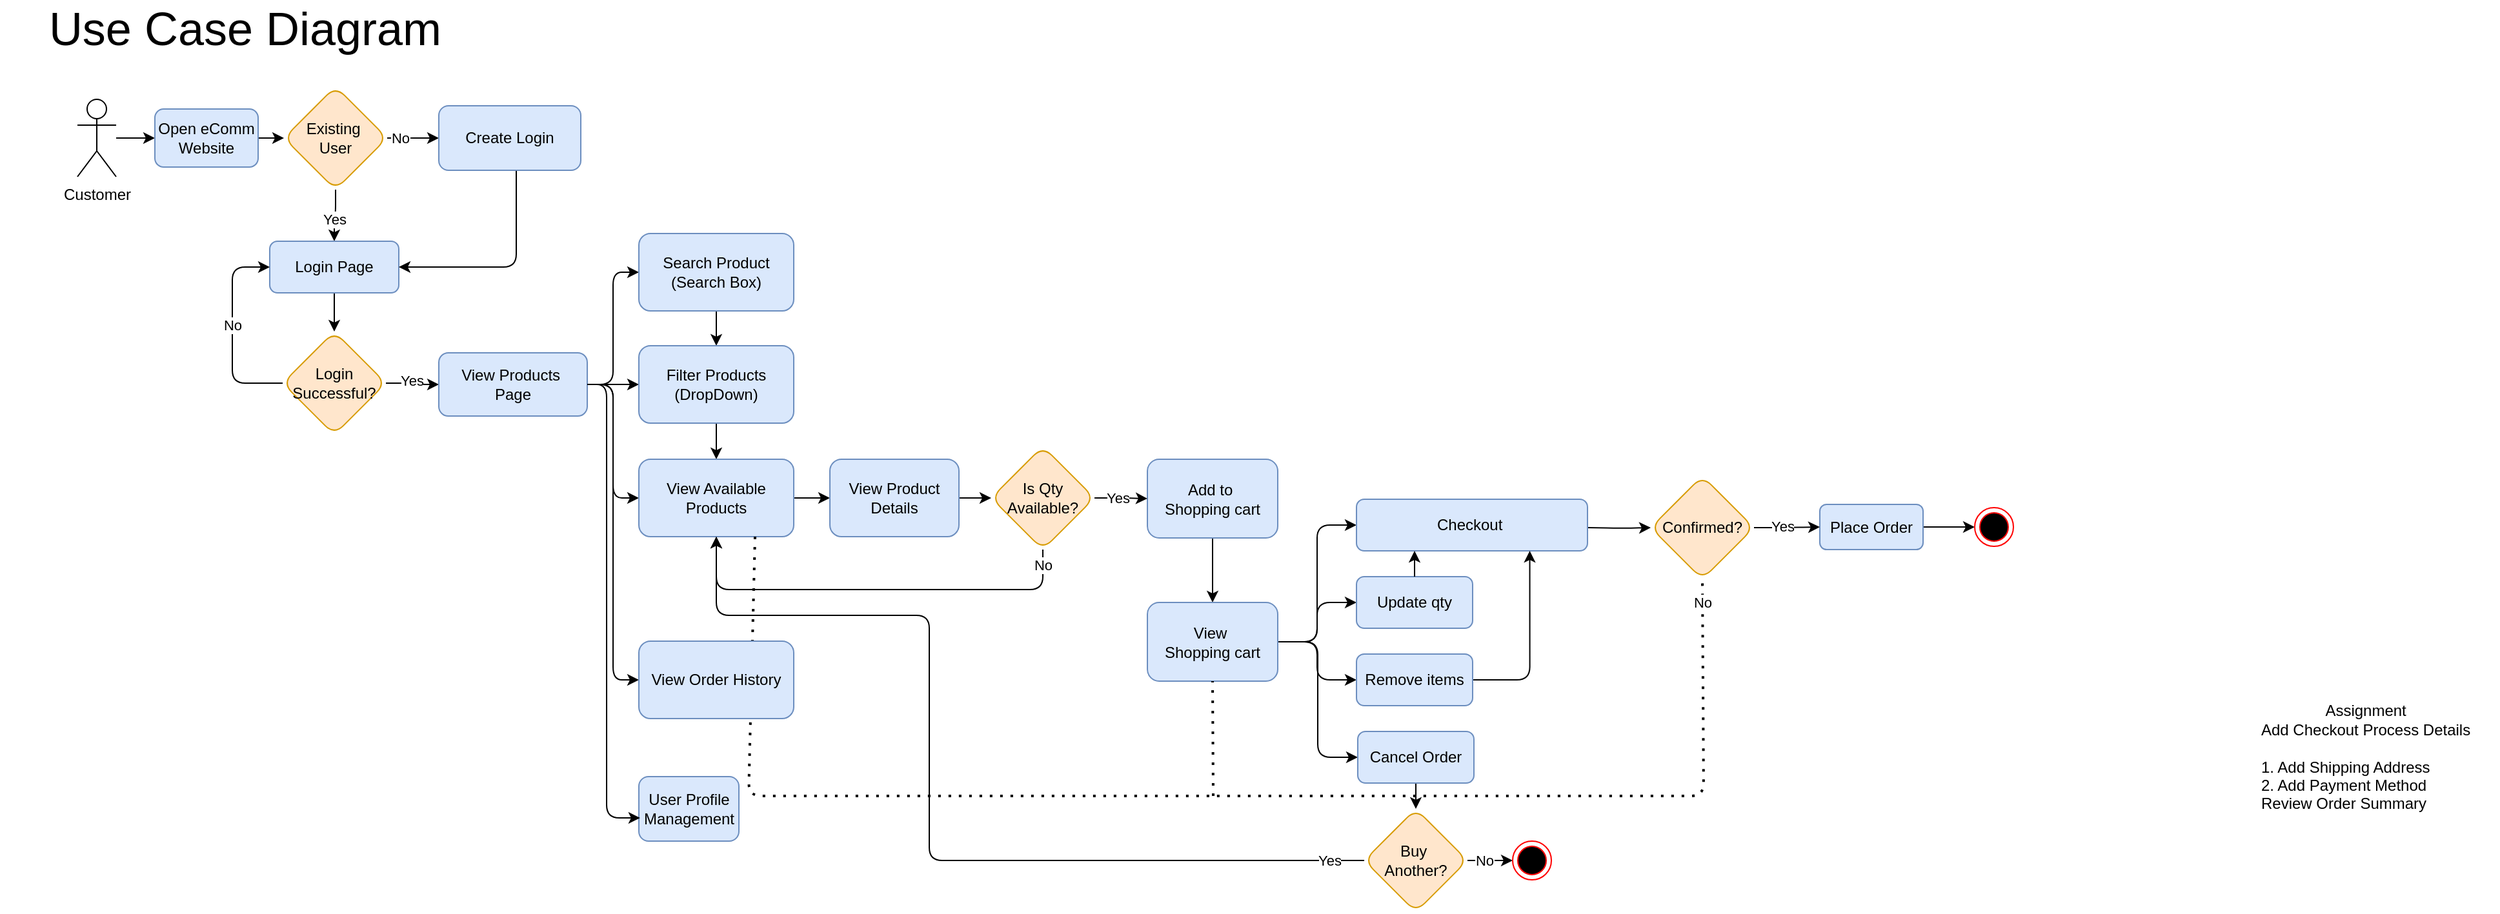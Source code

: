 <mxfile version="24.4.8" type="device" pages="6">
  <diagram name="UseCaseDiagram" id="D8vBs4jYtEJ9uU3RMqsH">
    <mxGraphModel dx="1219" dy="638" grid="1" gridSize="10" guides="1" tooltips="1" connect="1" arrows="1" fold="1" page="0" pageScale="1" pageWidth="1100" pageHeight="850" math="0" shadow="0">
      <root>
        <mxCell id="0" />
        <mxCell id="1" parent="0" />
        <mxCell id="bC8PKClyMauXgTLHqdZ6-101" style="edgeStyle=orthogonalEdgeStyle;orthogonalLoop=1;jettySize=auto;html=1;entryX=0;entryY=0.5;entryDx=0;entryDy=0;" edge="1" parent="1" source="bC8PKClyMauXgTLHqdZ6-2" target="bC8PKClyMauXgTLHqdZ6-99">
          <mxGeometry relative="1" as="geometry" />
        </mxCell>
        <mxCell id="bC8PKClyMauXgTLHqdZ6-2" value="Customer" style="shape=umlActor;verticalLabelPosition=bottom;verticalAlign=top;html=1;rounded=0;" vertex="1" parent="1">
          <mxGeometry x="110" y="80" width="30" height="60" as="geometry" />
        </mxCell>
        <mxCell id="bC8PKClyMauXgTLHqdZ6-90" style="edgeStyle=orthogonalEdgeStyle;orthogonalLoop=1;jettySize=auto;html=1;entryX=0;entryY=0.5;entryDx=0;entryDy=0;" edge="1" parent="1" source="bC8PKClyMauXgTLHqdZ6-37" target="bC8PKClyMauXgTLHqdZ6-47">
          <mxGeometry relative="1" as="geometry" />
        </mxCell>
        <mxCell id="bC8PKClyMauXgTLHqdZ6-91" value="No" style="edgeLabel;html=1;align=center;verticalAlign=middle;resizable=0;points=[];" vertex="1" connectable="0" parent="bC8PKClyMauXgTLHqdZ6-90">
          <mxGeometry y="1" relative="1" as="geometry">
            <mxPoint x="-10" y="1" as="offset" />
          </mxGeometry>
        </mxCell>
        <mxCell id="bC8PKClyMauXgTLHqdZ6-92" style="edgeStyle=orthogonalEdgeStyle;orthogonalLoop=1;jettySize=auto;html=1;entryX=0.5;entryY=0;entryDx=0;entryDy=0;" edge="1" parent="1" source="bC8PKClyMauXgTLHqdZ6-37" target="bC8PKClyMauXgTLHqdZ6-46">
          <mxGeometry relative="1" as="geometry" />
        </mxCell>
        <mxCell id="bC8PKClyMauXgTLHqdZ6-93" value="Yes" style="edgeLabel;html=1;align=center;verticalAlign=middle;resizable=0;points=[];" vertex="1" connectable="0" parent="bC8PKClyMauXgTLHqdZ6-92">
          <mxGeometry x="0.527" y="1" relative="1" as="geometry">
            <mxPoint x="-1" y="-8" as="offset" />
          </mxGeometry>
        </mxCell>
        <mxCell id="bC8PKClyMauXgTLHqdZ6-37" value="Existing&amp;nbsp;&lt;div&gt;User&lt;/div&gt;" style="rhombus;whiteSpace=wrap;html=1;rounded=1;fillColor=#ffe6cc;strokeColor=#d79b00;" vertex="1" parent="1">
          <mxGeometry x="270" y="70" width="80" height="80" as="geometry" />
        </mxCell>
        <mxCell id="bC8PKClyMauXgTLHqdZ6-49" style="edgeStyle=orthogonalEdgeStyle;orthogonalLoop=1;jettySize=auto;html=1;entryX=0.5;entryY=0;entryDx=0;entryDy=0;" edge="1" parent="1" source="bC8PKClyMauXgTLHqdZ6-46" target="bC8PKClyMauXgTLHqdZ6-48">
          <mxGeometry relative="1" as="geometry" />
        </mxCell>
        <mxCell id="bC8PKClyMauXgTLHqdZ6-46" value="Login Page" style="rounded=1;whiteSpace=wrap;html=1;fillColor=#dae8fc;strokeColor=#6c8ebf;" vertex="1" parent="1">
          <mxGeometry x="259" y="190" width="100" height="40" as="geometry" />
        </mxCell>
        <mxCell id="bC8PKClyMauXgTLHqdZ6-55" style="edgeStyle=orthogonalEdgeStyle;orthogonalLoop=1;jettySize=auto;html=1;entryX=1;entryY=0.5;entryDx=0;entryDy=0;" edge="1" parent="1" source="bC8PKClyMauXgTLHqdZ6-47" target="bC8PKClyMauXgTLHqdZ6-46">
          <mxGeometry relative="1" as="geometry">
            <Array as="points">
              <mxPoint x="450" y="210" />
            </Array>
          </mxGeometry>
        </mxCell>
        <mxCell id="bC8PKClyMauXgTLHqdZ6-47" value="Create Login" style="rounded=1;whiteSpace=wrap;html=1;fillColor=#dae8fc;strokeColor=#6c8ebf;" vertex="1" parent="1">
          <mxGeometry x="390" y="85" width="110" height="50" as="geometry" />
        </mxCell>
        <mxCell id="bC8PKClyMauXgTLHqdZ6-51" style="edgeStyle=orthogonalEdgeStyle;orthogonalLoop=1;jettySize=auto;html=1;entryX=0;entryY=0.5;entryDx=0;entryDy=0;" edge="1" parent="1" source="bC8PKClyMauXgTLHqdZ6-48" target="bC8PKClyMauXgTLHqdZ6-50">
          <mxGeometry relative="1" as="geometry" />
        </mxCell>
        <mxCell id="bC8PKClyMauXgTLHqdZ6-52" value="Yes" style="edgeLabel;html=1;align=center;verticalAlign=middle;resizable=0;points=[];" vertex="1" connectable="0" parent="bC8PKClyMauXgTLHqdZ6-51">
          <mxGeometry x="-0.048" y="2" relative="1" as="geometry">
            <mxPoint as="offset" />
          </mxGeometry>
        </mxCell>
        <mxCell id="bC8PKClyMauXgTLHqdZ6-53" style="edgeStyle=orthogonalEdgeStyle;orthogonalLoop=1;jettySize=auto;html=1;entryX=0;entryY=0.5;entryDx=0;entryDy=0;exitX=0;exitY=0.5;exitDx=0;exitDy=0;" edge="1" parent="1" source="bC8PKClyMauXgTLHqdZ6-48" target="bC8PKClyMauXgTLHqdZ6-46">
          <mxGeometry relative="1" as="geometry">
            <Array as="points">
              <mxPoint x="230" y="300" />
              <mxPoint x="230" y="210" />
            </Array>
          </mxGeometry>
        </mxCell>
        <mxCell id="bC8PKClyMauXgTLHqdZ6-54" value="No" style="edgeLabel;html=1;align=center;verticalAlign=middle;resizable=0;points=[];" vertex="1" connectable="0" parent="bC8PKClyMauXgTLHqdZ6-53">
          <mxGeometry x="0.071" relative="1" as="geometry">
            <mxPoint as="offset" />
          </mxGeometry>
        </mxCell>
        <mxCell id="bC8PKClyMauXgTLHqdZ6-48" value="Login Successful?" style="rhombus;whiteSpace=wrap;html=1;rounded=1;fillColor=#ffe6cc;strokeColor=#d79b00;" vertex="1" parent="1">
          <mxGeometry x="269" y="260" width="80" height="80" as="geometry" />
        </mxCell>
        <mxCell id="bC8PKClyMauXgTLHqdZ6-57" style="edgeStyle=orthogonalEdgeStyle;orthogonalLoop=1;jettySize=auto;html=1;entryX=0;entryY=0.5;entryDx=0;entryDy=0;" edge="1" parent="1" source="bC8PKClyMauXgTLHqdZ6-50" target="bC8PKClyMauXgTLHqdZ6-56">
          <mxGeometry relative="1" as="geometry" />
        </mxCell>
        <mxCell id="bC8PKClyMauXgTLHqdZ6-60" style="edgeStyle=orthogonalEdgeStyle;orthogonalLoop=1;jettySize=auto;html=1;entryX=0;entryY=0.5;entryDx=0;entryDy=0;" edge="1" parent="1" source="bC8PKClyMauXgTLHqdZ6-50" target="bC8PKClyMauXgTLHqdZ6-59">
          <mxGeometry relative="1" as="geometry" />
        </mxCell>
        <mxCell id="bC8PKClyMauXgTLHqdZ6-62" style="edgeStyle=orthogonalEdgeStyle;orthogonalLoop=1;jettySize=auto;html=1;entryX=0;entryY=0.5;entryDx=0;entryDy=0;" edge="1" parent="1" source="bC8PKClyMauXgTLHqdZ6-50" target="bC8PKClyMauXgTLHqdZ6-61">
          <mxGeometry relative="1" as="geometry" />
        </mxCell>
        <mxCell id="-2PWs7XCOxY5oWaYxW-I-2" style="edgeStyle=orthogonalEdgeStyle;orthogonalLoop=1;jettySize=auto;html=1;entryX=0;entryY=0.5;entryDx=0;entryDy=0;" edge="1" parent="1" source="bC8PKClyMauXgTLHqdZ6-50" target="-2PWs7XCOxY5oWaYxW-I-1">
          <mxGeometry relative="1" as="geometry" />
        </mxCell>
        <mxCell id="bC8PKClyMauXgTLHqdZ6-50" value="View Products&amp;nbsp;&lt;div&gt;Page&lt;/div&gt;" style="rounded=1;whiteSpace=wrap;html=1;fillColor=#dae8fc;strokeColor=#6c8ebf;" vertex="1" parent="1">
          <mxGeometry x="390" y="276.5" width="115" height="49" as="geometry" />
        </mxCell>
        <mxCell id="bC8PKClyMauXgTLHqdZ6-66" style="edgeStyle=orthogonalEdgeStyle;orthogonalLoop=1;jettySize=auto;html=1;entryX=0.5;entryY=0;entryDx=0;entryDy=0;" edge="1" parent="1" source="bC8PKClyMauXgTLHqdZ6-56" target="bC8PKClyMauXgTLHqdZ6-59">
          <mxGeometry relative="1" as="geometry" />
        </mxCell>
        <mxCell id="bC8PKClyMauXgTLHqdZ6-56" value="Search Product (Search Box)" style="rounded=1;whiteSpace=wrap;html=1;fillColor=#dae8fc;strokeColor=#6c8ebf;" vertex="1" parent="1">
          <mxGeometry x="545" y="184" width="120" height="60" as="geometry" />
        </mxCell>
        <mxCell id="bC8PKClyMauXgTLHqdZ6-67" style="edgeStyle=orthogonalEdgeStyle;orthogonalLoop=1;jettySize=auto;html=1;entryX=0.5;entryY=0;entryDx=0;entryDy=0;" edge="1" parent="1" source="bC8PKClyMauXgTLHqdZ6-59" target="bC8PKClyMauXgTLHqdZ6-61">
          <mxGeometry relative="1" as="geometry" />
        </mxCell>
        <mxCell id="bC8PKClyMauXgTLHqdZ6-59" value="Filter Products&lt;div&gt;(DropDown)&lt;/div&gt;" style="rounded=1;whiteSpace=wrap;html=1;fillColor=#dae8fc;strokeColor=#6c8ebf;" vertex="1" parent="1">
          <mxGeometry x="545" y="271" width="120" height="60" as="geometry" />
        </mxCell>
        <mxCell id="bC8PKClyMauXgTLHqdZ6-107" style="edgeStyle=orthogonalEdgeStyle;orthogonalLoop=1;jettySize=auto;html=1;entryX=0;entryY=0.5;entryDx=0;entryDy=0;" edge="1" parent="1" source="bC8PKClyMauXgTLHqdZ6-61" target="bC8PKClyMauXgTLHqdZ6-106">
          <mxGeometry relative="1" as="geometry" />
        </mxCell>
        <mxCell id="bC8PKClyMauXgTLHqdZ6-61" value="View Available Products" style="rounded=1;whiteSpace=wrap;html=1;fillColor=#dae8fc;strokeColor=#6c8ebf;" vertex="1" parent="1">
          <mxGeometry x="545" y="359" width="120" height="60" as="geometry" />
        </mxCell>
        <mxCell id="bC8PKClyMauXgTLHqdZ6-81" style="edgeStyle=orthogonalEdgeStyle;orthogonalLoop=1;jettySize=auto;html=1;entryX=0.5;entryY=0;entryDx=0;entryDy=0;" edge="1" parent="1" source="bC8PKClyMauXgTLHqdZ6-68" target="bC8PKClyMauXgTLHqdZ6-72">
          <mxGeometry relative="1" as="geometry" />
        </mxCell>
        <mxCell id="bC8PKClyMauXgTLHqdZ6-68" value="Add to&amp;nbsp;&lt;div&gt;Shopping cart&lt;/div&gt;" style="rounded=1;whiteSpace=wrap;html=1;fillColor=#dae8fc;strokeColor=#6c8ebf;" vertex="1" parent="1">
          <mxGeometry x="939" y="359" width="101" height="61" as="geometry" />
        </mxCell>
        <mxCell id="bC8PKClyMauXgTLHqdZ6-77" style="edgeStyle=orthogonalEdgeStyle;orthogonalLoop=1;jettySize=auto;html=1;entryX=0;entryY=0.5;entryDx=0;entryDy=0;" edge="1" parent="1" source="bC8PKClyMauXgTLHqdZ6-70" target="bC8PKClyMauXgTLHqdZ6-68">
          <mxGeometry relative="1" as="geometry" />
        </mxCell>
        <mxCell id="bC8PKClyMauXgTLHqdZ6-78" value="Yes" style="edgeLabel;html=1;align=center;verticalAlign=middle;resizable=0;points=[];" vertex="1" connectable="0" parent="bC8PKClyMauXgTLHqdZ6-77">
          <mxGeometry x="-0.143" y="-3" relative="1" as="geometry">
            <mxPoint y="-3" as="offset" />
          </mxGeometry>
        </mxCell>
        <mxCell id="bC8PKClyMauXgTLHqdZ6-79" style="edgeStyle=orthogonalEdgeStyle;orthogonalLoop=1;jettySize=auto;html=1;entryX=0.5;entryY=1;entryDx=0;entryDy=0;exitX=0.5;exitY=1;exitDx=0;exitDy=0;" edge="1" parent="1" source="bC8PKClyMauXgTLHqdZ6-70" target="bC8PKClyMauXgTLHqdZ6-61">
          <mxGeometry relative="1" as="geometry">
            <Array as="points">
              <mxPoint x="858" y="460" />
              <mxPoint x="605" y="460" />
            </Array>
          </mxGeometry>
        </mxCell>
        <mxCell id="bC8PKClyMauXgTLHqdZ6-80" value="No" style="edgeLabel;html=1;align=center;verticalAlign=middle;resizable=0;points=[];" vertex="1" connectable="0" parent="bC8PKClyMauXgTLHqdZ6-79">
          <mxGeometry x="-0.836" y="-1" relative="1" as="geometry">
            <mxPoint x="1" y="-15" as="offset" />
          </mxGeometry>
        </mxCell>
        <mxCell id="bC8PKClyMauXgTLHqdZ6-70" value="Is Qty Available?" style="rhombus;whiteSpace=wrap;html=1;rounded=1;fillColor=#ffe6cc;strokeColor=#d79b00;" vertex="1" parent="1">
          <mxGeometry x="818" y="349" width="80" height="80" as="geometry" />
        </mxCell>
        <mxCell id="bC8PKClyMauXgTLHqdZ6-82" style="edgeStyle=orthogonalEdgeStyle;orthogonalLoop=1;jettySize=auto;html=1;entryX=0;entryY=0.5;entryDx=0;entryDy=0;" edge="1" parent="1" source="bC8PKClyMauXgTLHqdZ6-72" target="bC8PKClyMauXgTLHqdZ6-94">
          <mxGeometry relative="1" as="geometry">
            <mxPoint x="1360" y="419" as="targetPoint" />
          </mxGeometry>
        </mxCell>
        <mxCell id="bC8PKClyMauXgTLHqdZ6-115" style="edgeStyle=orthogonalEdgeStyle;orthogonalLoop=1;jettySize=auto;html=1;entryX=0;entryY=0.5;entryDx=0;entryDy=0;" edge="1" parent="1" source="bC8PKClyMauXgTLHqdZ6-72" target="bC8PKClyMauXgTLHqdZ6-112">
          <mxGeometry relative="1" as="geometry" />
        </mxCell>
        <mxCell id="bC8PKClyMauXgTLHqdZ6-116" style="edgeStyle=orthogonalEdgeStyle;orthogonalLoop=1;jettySize=auto;html=1;entryX=0;entryY=0.5;entryDx=0;entryDy=0;" edge="1" parent="1" source="bC8PKClyMauXgTLHqdZ6-72" target="bC8PKClyMauXgTLHqdZ6-113">
          <mxGeometry relative="1" as="geometry" />
        </mxCell>
        <mxCell id="bC8PKClyMauXgTLHqdZ6-117" style="edgeStyle=orthogonalEdgeStyle;orthogonalLoop=1;jettySize=auto;html=1;entryX=0;entryY=0.5;entryDx=0;entryDy=0;" edge="1" parent="1" source="bC8PKClyMauXgTLHqdZ6-72" target="bC8PKClyMauXgTLHqdZ6-114">
          <mxGeometry relative="1" as="geometry" />
        </mxCell>
        <mxCell id="bC8PKClyMauXgTLHqdZ6-72" value="View&amp;nbsp;&lt;div&gt;Shopping cart&lt;/div&gt;" style="rounded=1;whiteSpace=wrap;html=1;fillColor=#dae8fc;strokeColor=#6c8ebf;" vertex="1" parent="1">
          <mxGeometry x="939" y="470" width="101" height="61" as="geometry" />
        </mxCell>
        <mxCell id="bC8PKClyMauXgTLHqdZ6-133" style="edgeStyle=orthogonalEdgeStyle;orthogonalLoop=1;jettySize=auto;html=1;" edge="1" parent="1" target="bC8PKClyMauXgTLHqdZ6-132">
          <mxGeometry relative="1" as="geometry">
            <mxPoint x="1280" y="412" as="sourcePoint" />
            <mxPoint x="1320" y="411" as="targetPoint" />
          </mxGeometry>
        </mxCell>
        <mxCell id="bC8PKClyMauXgTLHqdZ6-94" value="Checkout&amp;nbsp;" style="rounded=1;whiteSpace=wrap;html=1;fillColor=#dae8fc;strokeColor=#6c8ebf;" vertex="1" parent="1">
          <mxGeometry x="1101" y="390" width="179" height="40" as="geometry" />
        </mxCell>
        <mxCell id="bC8PKClyMauXgTLHqdZ6-103" style="edgeStyle=orthogonalEdgeStyle;orthogonalLoop=1;jettySize=auto;html=1;" edge="1" parent="1" source="bC8PKClyMauXgTLHqdZ6-99" target="bC8PKClyMauXgTLHqdZ6-37">
          <mxGeometry relative="1" as="geometry" />
        </mxCell>
        <mxCell id="bC8PKClyMauXgTLHqdZ6-99" value="Open eComm Website" style="rounded=1;whiteSpace=wrap;html=1;fillColor=#dae8fc;strokeColor=#6c8ebf;" vertex="1" parent="1">
          <mxGeometry x="170" y="87.5" width="80" height="45" as="geometry" />
        </mxCell>
        <mxCell id="bC8PKClyMauXgTLHqdZ6-108" style="edgeStyle=orthogonalEdgeStyle;orthogonalLoop=1;jettySize=auto;html=1;entryX=0;entryY=0.5;entryDx=0;entryDy=0;" edge="1" parent="1" source="bC8PKClyMauXgTLHqdZ6-106" target="bC8PKClyMauXgTLHqdZ6-70">
          <mxGeometry relative="1" as="geometry" />
        </mxCell>
        <mxCell id="bC8PKClyMauXgTLHqdZ6-106" value="View Product Details" style="rounded=1;whiteSpace=wrap;html=1;fillColor=#dae8fc;strokeColor=#6c8ebf;" vertex="1" parent="1">
          <mxGeometry x="693" y="359" width="100" height="60" as="geometry" />
        </mxCell>
        <mxCell id="bC8PKClyMauXgTLHqdZ6-109" value="User Profile Management" style="rounded=1;whiteSpace=wrap;html=1;fillColor=#dae8fc;strokeColor=#6c8ebf;" vertex="1" parent="1">
          <mxGeometry x="545" y="605" width="77.5" height="50" as="geometry" />
        </mxCell>
        <mxCell id="bC8PKClyMauXgTLHqdZ6-111" style="edgeStyle=orthogonalEdgeStyle;orthogonalLoop=1;jettySize=auto;html=1;entryX=0.012;entryY=0.64;entryDx=0;entryDy=0;entryPerimeter=0;" edge="1" parent="1" source="bC8PKClyMauXgTLHqdZ6-50" target="bC8PKClyMauXgTLHqdZ6-109">
          <mxGeometry relative="1" as="geometry">
            <Array as="points">
              <mxPoint x="520" y="301" />
              <mxPoint x="520" y="637" />
            </Array>
          </mxGeometry>
        </mxCell>
        <mxCell id="bC8PKClyMauXgTLHqdZ6-112" value="Update qty" style="rounded=1;whiteSpace=wrap;html=1;fillColor=#dae8fc;strokeColor=#6c8ebf;" vertex="1" parent="1">
          <mxGeometry x="1101" y="450" width="90" height="40" as="geometry" />
        </mxCell>
        <mxCell id="bC8PKClyMauXgTLHqdZ6-130" style="edgeStyle=orthogonalEdgeStyle;orthogonalLoop=1;jettySize=auto;html=1;entryX=0.75;entryY=1;entryDx=0;entryDy=0;" edge="1" parent="1" source="bC8PKClyMauXgTLHqdZ6-113" target="bC8PKClyMauXgTLHqdZ6-94">
          <mxGeometry relative="1" as="geometry">
            <mxPoint x="1340" y="420" as="targetPoint" />
            <Array as="points">
              <mxPoint x="1235" y="530" />
            </Array>
          </mxGeometry>
        </mxCell>
        <mxCell id="bC8PKClyMauXgTLHqdZ6-113" value="Remove items" style="rounded=1;whiteSpace=wrap;html=1;fillColor=#dae8fc;strokeColor=#6c8ebf;" vertex="1" parent="1">
          <mxGeometry x="1101" y="510" width="90" height="40" as="geometry" />
        </mxCell>
        <mxCell id="bC8PKClyMauXgTLHqdZ6-119" style="edgeStyle=orthogonalEdgeStyle;orthogonalLoop=1;jettySize=auto;html=1;" edge="1" parent="1" source="bC8PKClyMauXgTLHqdZ6-114" target="bC8PKClyMauXgTLHqdZ6-118">
          <mxGeometry relative="1" as="geometry" />
        </mxCell>
        <mxCell id="bC8PKClyMauXgTLHqdZ6-114" value="Cancel Order" style="rounded=1;whiteSpace=wrap;html=1;fillColor=#dae8fc;strokeColor=#6c8ebf;" vertex="1" parent="1">
          <mxGeometry x="1102" y="570" width="90" height="40" as="geometry" />
        </mxCell>
        <mxCell id="bC8PKClyMauXgTLHqdZ6-120" style="edgeStyle=orthogonalEdgeStyle;orthogonalLoop=1;jettySize=auto;html=1;entryX=0.5;entryY=1;entryDx=0;entryDy=0;exitX=0;exitY=0.5;exitDx=0;exitDy=0;" edge="1" parent="1" source="bC8PKClyMauXgTLHqdZ6-118" target="bC8PKClyMauXgTLHqdZ6-61">
          <mxGeometry relative="1" as="geometry">
            <mxPoint x="1110" y="730" as="targetPoint" />
            <Array as="points">
              <mxPoint x="770" y="670" />
              <mxPoint x="770" y="480" />
              <mxPoint x="605" y="480" />
            </Array>
          </mxGeometry>
        </mxCell>
        <mxCell id="bC8PKClyMauXgTLHqdZ6-122" value="Yes" style="edgeLabel;html=1;align=center;verticalAlign=middle;resizable=0;points=[];" vertex="1" connectable="0" parent="bC8PKClyMauXgTLHqdZ6-120">
          <mxGeometry x="-0.044" y="1" relative="1" as="geometry">
            <mxPoint x="311" y="23" as="offset" />
          </mxGeometry>
        </mxCell>
        <mxCell id="bC8PKClyMauXgTLHqdZ6-121" style="edgeStyle=orthogonalEdgeStyle;orthogonalLoop=1;jettySize=auto;html=1;entryX=0;entryY=0.5;entryDx=0;entryDy=0;" edge="1" parent="1" source="bC8PKClyMauXgTLHqdZ6-118" target="bC8PKClyMauXgTLHqdZ6-124">
          <mxGeometry relative="1" as="geometry">
            <mxPoint x="1400" y="730" as="targetPoint" />
          </mxGeometry>
        </mxCell>
        <mxCell id="bC8PKClyMauXgTLHqdZ6-123" value="No" style="edgeLabel;html=1;align=center;verticalAlign=middle;resizable=0;points=[];" vertex="1" connectable="0" parent="bC8PKClyMauXgTLHqdZ6-121">
          <mxGeometry x="-0.173" y="1" relative="1" as="geometry">
            <mxPoint x="-6" y="1" as="offset" />
          </mxGeometry>
        </mxCell>
        <mxCell id="bC8PKClyMauXgTLHqdZ6-118" value="Buy&amp;nbsp;&lt;div&gt;Another?&lt;/div&gt;" style="rhombus;whiteSpace=wrap;html=1;rounded=1;fillColor=#ffe6cc;strokeColor=#d79b00;" vertex="1" parent="1">
          <mxGeometry x="1107" y="630" width="80" height="80" as="geometry" />
        </mxCell>
        <mxCell id="bC8PKClyMauXgTLHqdZ6-124" value="" style="ellipse;html=1;shape=endState;fillColor=#000000;strokeColor=#ff0000;" vertex="1" parent="1">
          <mxGeometry x="1222" y="655" width="30" height="30" as="geometry" />
        </mxCell>
        <mxCell id="bC8PKClyMauXgTLHqdZ6-127" style="edgeStyle=orthogonalEdgeStyle;orthogonalLoop=1;jettySize=auto;html=1;entryX=0;entryY=0.5;entryDx=0;entryDy=0;" edge="1" parent="1" source="bC8PKClyMauXgTLHqdZ6-125" target="bC8PKClyMauXgTLHqdZ6-126">
          <mxGeometry relative="1" as="geometry" />
        </mxCell>
        <mxCell id="bC8PKClyMauXgTLHqdZ6-125" value="Place Order" style="rounded=1;whiteSpace=wrap;html=1;fillColor=#dae8fc;strokeColor=#6c8ebf;" vertex="1" parent="1">
          <mxGeometry x="1460" y="394" width="80" height="35" as="geometry" />
        </mxCell>
        <mxCell id="bC8PKClyMauXgTLHqdZ6-126" value="" style="ellipse;html=1;shape=endState;fillColor=#000000;strokeColor=#ff0000;" vertex="1" parent="1">
          <mxGeometry x="1580" y="396.5" width="30" height="30" as="geometry" />
        </mxCell>
        <mxCell id="bC8PKClyMauXgTLHqdZ6-131" style="edgeStyle=orthogonalEdgeStyle;orthogonalLoop=1;jettySize=auto;html=1;entryX=0.25;entryY=1;entryDx=0;entryDy=0;" edge="1" parent="1" source="bC8PKClyMauXgTLHqdZ6-112" target="bC8PKClyMauXgTLHqdZ6-94">
          <mxGeometry relative="1" as="geometry">
            <mxPoint x="1130" y="440" as="targetPoint" />
          </mxGeometry>
        </mxCell>
        <mxCell id="bC8PKClyMauXgTLHqdZ6-134" style="edgeStyle=orthogonalEdgeStyle;orthogonalLoop=1;jettySize=auto;html=1;entryX=0;entryY=0.5;entryDx=0;entryDy=0;" edge="1" parent="1" source="bC8PKClyMauXgTLHqdZ6-132" target="bC8PKClyMauXgTLHqdZ6-125">
          <mxGeometry relative="1" as="geometry" />
        </mxCell>
        <mxCell id="bC8PKClyMauXgTLHqdZ6-136" value="Yes" style="edgeLabel;html=1;align=center;verticalAlign=middle;resizable=0;points=[];" vertex="1" connectable="0" parent="bC8PKClyMauXgTLHqdZ6-134">
          <mxGeometry x="0.005" relative="1" as="geometry">
            <mxPoint x="-4" y="-1" as="offset" />
          </mxGeometry>
        </mxCell>
        <mxCell id="bC8PKClyMauXgTLHqdZ6-132" value="Confirmed?" style="rhombus;whiteSpace=wrap;html=1;rounded=1;fillColor=#ffe6cc;strokeColor=#d79b00;" vertex="1" parent="1">
          <mxGeometry x="1329" y="372" width="80" height="80" as="geometry" />
        </mxCell>
        <mxCell id="bC8PKClyMauXgTLHqdZ6-140" value="" style="endArrow=none;dashed=1;html=1;dashPattern=1 3;strokeWidth=2;entryX=0.5;entryY=1;entryDx=0;entryDy=0;exitX=0.75;exitY=1;exitDx=0;exitDy=0;" edge="1" parent="1" source="bC8PKClyMauXgTLHqdZ6-61" target="bC8PKClyMauXgTLHqdZ6-132">
          <mxGeometry width="50" height="50" relative="1" as="geometry">
            <mxPoint x="1070" y="560" as="sourcePoint" />
            <mxPoint x="1120" y="510" as="targetPoint" />
            <Array as="points">
              <mxPoint x="630" y="620" />
              <mxPoint x="960" y="620" />
              <mxPoint x="1370" y="620" />
            </Array>
          </mxGeometry>
        </mxCell>
        <mxCell id="bC8PKClyMauXgTLHqdZ6-143" value="No" style="edgeLabel;html=1;align=center;verticalAlign=middle;resizable=0;points=[];" vertex="1" connectable="0" parent="bC8PKClyMauXgTLHqdZ6-140">
          <mxGeometry x="0.847" y="1" relative="1" as="geometry">
            <mxPoint y="-67" as="offset" />
          </mxGeometry>
        </mxCell>
        <mxCell id="bC8PKClyMauXgTLHqdZ6-142" value="" style="endArrow=none;dashed=1;html=1;dashPattern=1 3;strokeWidth=2;entryX=0.5;entryY=1;entryDx=0;entryDy=0;" edge="1" parent="1" target="bC8PKClyMauXgTLHqdZ6-72">
          <mxGeometry width="50" height="50" relative="1" as="geometry">
            <mxPoint x="990" y="620" as="sourcePoint" />
            <mxPoint x="989" y="540" as="targetPoint" />
          </mxGeometry>
        </mxCell>
        <mxCell id="bC8PKClyMauXgTLHqdZ6-144" value="&lt;font style=&quot;font-size: 36px;&quot;&gt;Use Case Diagram&amp;nbsp;&lt;/font&gt;" style="text;html=1;align=center;verticalAlign=middle;whiteSpace=wrap;rounded=0;" vertex="1" parent="1">
          <mxGeometry x="50" y="10" width="390" height="30" as="geometry" />
        </mxCell>
        <mxCell id="-2PWs7XCOxY5oWaYxW-I-1" value="View Order History" style="rounded=1;whiteSpace=wrap;html=1;fillColor=#dae8fc;strokeColor=#6c8ebf;" vertex="1" parent="1">
          <mxGeometry x="545" y="500" width="120" height="60" as="geometry" />
        </mxCell>
        <mxCell id="f7-NI8N-0qKsjY6b5wMX-1" value="&lt;div style=&quot;text-align: center;&quot;&gt;&lt;span style=&quot;background-color: initial;&quot;&gt;Assignment&lt;/span&gt;&lt;/div&gt;&lt;div&gt;Add Checkout Process Details&lt;br&gt;&lt;div&gt;&lt;br&gt;&lt;/div&gt;&lt;div&gt;1. Add Shipping Address&lt;/div&gt;&lt;div&gt;2. Add Payment Method&lt;/div&gt;&lt;div&gt;Review Order Summary&lt;/div&gt;&lt;/div&gt;" style="text;html=1;align=left;verticalAlign=middle;whiteSpace=wrap;rounded=0;" vertex="1" parent="1">
          <mxGeometry x="1800" y="518.25" width="186" height="143.5" as="geometry" />
        </mxCell>
      </root>
    </mxGraphModel>
  </diagram>
  <diagram id="IMhQN2PCDtlXuI0Sai0W" name="DFD-Level 0 Diagram">
    <mxGraphModel dx="4688" dy="1111" grid="1" gridSize="10" guides="1" tooltips="1" connect="1" arrows="1" fold="1" page="0" pageScale="1" pageWidth="1100" pageHeight="850" math="0" shadow="0">
      <root>
        <mxCell id="0" />
        <mxCell id="1" parent="0" />
        <mxCell id="wuRIeNgx1pp-yTkGyNp3-9" style="edgeStyle=orthogonalEdgeStyle;orthogonalLoop=1;jettySize=auto;html=1;" edge="1" parent="1" source="c7EXmkyN89wsBHU4y6m5-1" target="wuRIeNgx1pp-yTkGyNp3-7">
          <mxGeometry relative="1" as="geometry" />
        </mxCell>
        <mxCell id="c7EXmkyN89wsBHU4y6m5-1" value="Actor" style="shape=umlActor;verticalLabelPosition=bottom;verticalAlign=top;html=1;outlineConnect=0;" vertex="1" parent="1">
          <mxGeometry x="-3160" y="15" width="30" height="60" as="geometry" />
        </mxCell>
        <mxCell id="zedM7CWCmA-2USHRPWeB-1" value="Ecommerce System" style="rounded=1;whiteSpace=wrap;html=1;fillColor=#dae8fc;strokeColor=#6c8ebf;" vertex="1" parent="1">
          <mxGeometry x="-2860" y="10" width="320" height="60" as="geometry" />
        </mxCell>
        <mxCell id="wuRIeNgx1pp-yTkGyNp3-4" value="Products Database" style="shape=cylinder;whiteSpace=wrap;html=1;boundedLbl=1;backgroundOutline=1;fillColor=#fff2cc;strokeColor=#d6b656;" vertex="1" parent="1">
          <mxGeometry x="-2840" y="230" width="80" height="90" as="geometry" />
        </mxCell>
        <mxCell id="wuRIeNgx1pp-yTkGyNp3-5" value="Orders Database" style="shape=cylinder;whiteSpace=wrap;html=1;boundedLbl=1;backgroundOutline=1;fillColor=#fff2cc;strokeColor=#d6b656;" vertex="1" parent="1">
          <mxGeometry x="-2530" y="200" width="80" height="90" as="geometry" />
        </mxCell>
        <mxCell id="wuRIeNgx1pp-yTkGyNp3-6" value="Payment Gateway Database" style="shape=cylinder;whiteSpace=wrap;html=1;boundedLbl=1;backgroundOutline=1;fillColor=#fff2cc;strokeColor=#d6b656;" vertex="1" parent="1">
          <mxGeometry x="-2540" y="-170" width="80" height="87.5" as="geometry" />
        </mxCell>
        <mxCell id="wuRIeNgx1pp-yTkGyNp3-7" value="" style="ellipse;html=1;shape=startState;fillColor=#000000;strokeColor=#ff0000;" vertex="1" parent="1">
          <mxGeometry x="-3110" y="30" width="30" height="30" as="geometry" />
        </mxCell>
        <mxCell id="wuRIeNgx1pp-yTkGyNp3-8" value="" style="edgeStyle=orthogonalEdgeStyle;html=1;verticalAlign=bottom;endArrow=open;endSize=8;strokeColor=#ff0000;" edge="1" source="wuRIeNgx1pp-yTkGyNp3-7" parent="1">
          <mxGeometry relative="1" as="geometry">
            <mxPoint x="-2860" y="45" as="targetPoint" />
          </mxGeometry>
        </mxCell>
        <mxCell id="IG467o61Fr92yhut6un1-1" value="&lt;font style=&quot;font-size: 14px;&quot;&gt;Browses product list&lt;br style=&quot;padding: 0px; margin: 0px;&quot;&gt;Searches products&lt;br style=&quot;padding: 0px; margin: 0px;&quot;&gt;Filters products&lt;br style=&quot;padding: 0px; margin: 0px;&quot;&gt;Views product details&lt;br style=&quot;padding: 0px; margin: 0px;&quot;&gt;Views shopping cart&lt;br style=&quot;padding: 0px; margin: 0px;&quot;&gt;Proceeds to checkout&lt;/font&gt;" style="edgeLabel;html=1;align=center;verticalAlign=middle;resizable=0;points=[];" vertex="1" connectable="0" parent="wuRIeNgx1pp-yTkGyNp3-8">
          <mxGeometry x="-0.002" y="1" relative="1" as="geometry">
            <mxPoint x="-1" as="offset" />
          </mxGeometry>
        </mxCell>
        <mxCell id="QFkIETTAGo0Q95JQAObm-1" value="" style="endArrow=classic;html=1;exitX=0.185;exitY=1.027;exitDx=0;exitDy=0;exitPerimeter=0;entryX=0.345;entryY=-0.044;entryDx=0;entryDy=0;entryPerimeter=0;" edge="1" parent="1" source="zedM7CWCmA-2USHRPWeB-1" target="wuRIeNgx1pp-yTkGyNp3-4">
          <mxGeometry width="50" height="50" relative="1" as="geometry">
            <mxPoint x="-2760" y="150" as="sourcePoint" />
            <mxPoint x="-2710" y="100" as="targetPoint" />
            <Array as="points">
              <mxPoint x="-2870" y="180" />
            </Array>
          </mxGeometry>
        </mxCell>
        <mxCell id="0BWuSH7edBBS_txCwmhw-1" value="&lt;font style=&quot;font-size: 14px;&quot;&gt;Requests product list&lt;br style=&quot;padding: 0px; margin: 0px;&quot;&gt;Requests product details&lt;br style=&quot;padding: 0px; margin: 0px;&quot;&gt;Requests search results&lt;/font&gt;" style="edgeLabel;html=1;align=center;verticalAlign=middle;resizable=0;points=[];" vertex="1" connectable="0" parent="QFkIETTAGo0Q95JQAObm-1">
          <mxGeometry x="-0.391" relative="1" as="geometry">
            <mxPoint x="-26" y="56" as="offset" />
          </mxGeometry>
        </mxCell>
        <mxCell id="0BWuSH7edBBS_txCwmhw-2" value="" style="endArrow=classic;html=1;exitX=0.64;exitY=-0.027;exitDx=0;exitDy=0;entryX=0.333;entryY=1.013;entryDx=0;entryDy=0;entryPerimeter=0;exitPerimeter=0;" edge="1" parent="1" source="wuRIeNgx1pp-yTkGyNp3-4" target="zedM7CWCmA-2USHRPWeB-1">
          <mxGeometry width="50" height="50" relative="1" as="geometry">
            <mxPoint x="-2660" y="250" as="sourcePoint" />
            <mxPoint x="-2610" y="200" as="targetPoint" />
            <Array as="points">
              <mxPoint x="-2750" y="200" />
            </Array>
          </mxGeometry>
        </mxCell>
        <mxCell id="4wIgqtE905kWbtJibzd8-1" value="&lt;font style=&quot;font-size: 14px;&quot;&gt;Sends product list&lt;br style=&quot;padding: 0px; margin: 0px;&quot;&gt;Sends product details&lt;br style=&quot;padding: 0px; margin: 0px;&quot;&gt;Sends search results&lt;/font&gt;" style="edgeLabel;html=1;align=center;verticalAlign=middle;resizable=0;points=[];" vertex="1" connectable="0" parent="0BWuSH7edBBS_txCwmhw-2">
          <mxGeometry x="-0.414" y="-2" relative="1" as="geometry">
            <mxPoint x="8" y="-76" as="offset" />
          </mxGeometry>
        </mxCell>
        <mxCell id="4wIgqtE905kWbtJibzd8-2" value="" style="endArrow=classic;html=1;exitX=0.618;exitY=1.053;exitDx=0;exitDy=0;exitPerimeter=0;entryX=0.055;entryY=0.052;entryDx=0;entryDy=0;entryPerimeter=0;" edge="1" parent="1" source="zedM7CWCmA-2USHRPWeB-1" target="wuRIeNgx1pp-yTkGyNp3-5">
          <mxGeometry width="50" height="50" relative="1" as="geometry">
            <mxPoint x="-2660" y="150" as="sourcePoint" />
            <mxPoint x="-2610" y="100" as="targetPoint" />
            <Array as="points">
              <mxPoint x="-2630" y="180" />
            </Array>
          </mxGeometry>
        </mxCell>
        <mxCell id="7xqga395Ar9hV94t9koZ-1" value="&lt;font style=&quot;font-size: 14px;&quot;&gt;Sends cart details&lt;br style=&quot;padding: 0px; margin: 0px;&quot;&gt;Updates cart&lt;br style=&quot;padding: 0px; margin: 0px;&quot;&gt;Sends checkout request&lt;/font&gt;" style="edgeLabel;html=1;align=center;verticalAlign=middle;resizable=0;points=[];" vertex="1" connectable="0" parent="4wIgqtE905kWbtJibzd8-2">
          <mxGeometry x="-0.292" y="-5" relative="1" as="geometry">
            <mxPoint x="22" y="32" as="offset" />
          </mxGeometry>
        </mxCell>
        <mxCell id="4wIgqtE905kWbtJibzd8-3" value="" style="endArrow=classic;html=1;entryX=0.805;entryY=1.027;entryDx=0;entryDy=0;entryPerimeter=0;exitX=0.405;exitY=0.018;exitDx=0;exitDy=0;exitPerimeter=0;" edge="1" parent="1" source="wuRIeNgx1pp-yTkGyNp3-5" target="zedM7CWCmA-2USHRPWeB-1">
          <mxGeometry width="50" height="50" relative="1" as="geometry">
            <mxPoint x="-2500" y="310" as="sourcePoint" />
            <mxPoint x="-2610" y="100" as="targetPoint" />
            <Array as="points">
              <mxPoint x="-2520" y="170" />
            </Array>
          </mxGeometry>
        </mxCell>
        <mxCell id="S9Ot15XHxmXQvbR2LPoA-1" value="&lt;font style=&quot;font-size: 14px;&quot;&gt;Sends current cart contents&lt;br style=&quot;padding: 0px; margin: 0px;&quot;&gt;Confirms checkout readiness&lt;/font&gt;" style="edgeLabel;html=1;align=center;verticalAlign=middle;resizable=0;points=[];" vertex="1" connectable="0" parent="4wIgqtE905kWbtJibzd8-3">
          <mxGeometry x="-0.265" y="4" relative="1" as="geometry">
            <mxPoint x="7" y="-46" as="offset" />
          </mxGeometry>
        </mxCell>
        <mxCell id="2hknUChpmV8H51E1iE_D-1" value="" style="endArrow=classic;html=1;entryX=0;entryY=0.5;entryDx=0;entryDy=0;" edge="1" parent="1" target="wuRIeNgx1pp-yTkGyNp3-6">
          <mxGeometry width="50" height="50" relative="1" as="geometry">
            <mxPoint x="-2620" as="sourcePoint" />
            <mxPoint x="-2520" y="-100" as="targetPoint" />
            <Array as="points">
              <mxPoint x="-2620" y="-90" />
            </Array>
          </mxGeometry>
        </mxCell>
        <mxCell id="2hknUChpmV8H51E1iE_D-2" value="&lt;font style=&quot;font-size: 14px;&quot;&gt;Sends payment information&lt;/font&gt;" style="edgeLabel;html=1;align=center;verticalAlign=middle;resizable=0;points=[];" vertex="1" connectable="0" parent="2hknUChpmV8H51E1iE_D-1">
          <mxGeometry x="0.044" relative="1" as="geometry">
            <mxPoint x="-40" y="-10" as="offset" />
          </mxGeometry>
        </mxCell>
        <mxCell id="2hknUChpmV8H51E1iE_D-4" value="" style="endArrow=classic;html=1;exitX=0.635;exitY=1.024;exitDx=0;exitDy=0;exitPerimeter=0;entryX=0.838;entryY=-0.04;entryDx=0;entryDy=0;entryPerimeter=0;" edge="1" parent="1" source="wuRIeNgx1pp-yTkGyNp3-6" target="zedM7CWCmA-2USHRPWeB-1">
          <mxGeometry width="50" height="50" relative="1" as="geometry">
            <mxPoint x="-2660" y="60" as="sourcePoint" />
            <mxPoint x="-2610" y="10" as="targetPoint" />
            <Array as="points">
              <mxPoint x="-2470" y="-40" />
            </Array>
          </mxGeometry>
        </mxCell>
        <mxCell id="oaxjDjipZUy1v_8F7wPY-1" value="&lt;font style=&quot;font-size: 14px;&quot;&gt;Sends payment confirmation&lt;br style=&quot;padding: 0px; margin: 0px;&quot;&gt;Sends payment failure&lt;/font&gt;" style="edgeLabel;html=1;align=center;verticalAlign=middle;resizable=0;points=[];" vertex="1" connectable="0" parent="2hknUChpmV8H51E1iE_D-4">
          <mxGeometry x="0.394" y="-2" relative="1" as="geometry">
            <mxPoint x="48" y="-24" as="offset" />
          </mxGeometry>
        </mxCell>
        <mxCell id="yR2JWJWRVsmx4zI4E-ZS-1" value="&lt;font style=&quot;font-size: 36px;&quot;&gt;DFD Level 0 Diagram&amp;nbsp;&lt;/font&gt;" style="text;html=1;align=center;verticalAlign=middle;whiteSpace=wrap;rounded=0;" vertex="1" parent="1">
          <mxGeometry x="-3160" y="-220" width="400" height="30" as="geometry" />
        </mxCell>
        <mxCell id="tNSGaXKKtfpjyNzoaYVT-1" value="&lt;div style=&quot;text-align: center;&quot;&gt;&lt;span style=&quot;background-color: initial;&quot;&gt;Assignment&lt;/span&gt;&lt;/div&gt;&lt;div&gt;Add User Database&amp;nbsp;&lt;/div&gt;&lt;div&gt;&lt;br&gt;&lt;/div&gt;&lt;div&gt;Request from database&amp;nbsp;&lt;/div&gt;&lt;div&gt;&lt;span style=&quot;white-space: pre;&quot;&gt;&#x9;&lt;/span&gt;User details&lt;/div&gt;&lt;div&gt;&lt;span style=&quot;white-space: pre;&quot;&gt;&#x9;&lt;/span&gt;User Authentication details&lt;/div&gt;&lt;div&gt;Send to System&lt;/div&gt;&lt;div&gt;&lt;span style=&quot;white-space: pre;&quot;&gt;&#x9;&lt;/span&gt;User Details&lt;/div&gt;&lt;div&gt;&lt;span style=&quot;white-space: pre;&quot;&gt;&#x9;&lt;/span&gt;Valid user confirmation&lt;/div&gt;&lt;div&gt;&lt;br&gt;&lt;/div&gt;&lt;div&gt;&lt;br&gt;&lt;/div&gt;" style="text;html=1;align=left;verticalAlign=middle;whiteSpace=wrap;rounded=0;" vertex="1" parent="1">
          <mxGeometry x="-2120" y="200" width="186" height="143.5" as="geometry" />
        </mxCell>
      </root>
    </mxGraphModel>
  </diagram>
  <diagram id="d6UrIFTO36o7W3pRvTQS" name="DFD - Level 1 Diagram">
    <mxGraphModel dx="2366" dy="1148" grid="1" gridSize="10" guides="1" tooltips="1" connect="1" arrows="1" fold="1" page="0" pageScale="1" pageWidth="413" pageHeight="291" math="0" shadow="0">
      <root>
        <mxCell id="0" />
        <mxCell id="1" parent="0" />
        <mxCell id="VddGbrpunHcnu2wbQyqM-1" value="Actor" style="shape=umlActor;verticalLabelPosition=bottom;verticalAlign=top;html=1;outlineConnect=0;" vertex="1" parent="1">
          <mxGeometry x="-570" y="210" width="30" height="60" as="geometry" />
        </mxCell>
        <mxCell id="_cBp6xbC-jW82KetdLhI-2" value="" style="rounded=1;whiteSpace=wrap;html=1;fillColor=#dae8fc;strokeColor=#6c8ebf;" vertex="1" parent="1">
          <mxGeometry x="-280" y="-15" width="1480" height="525" as="geometry" />
        </mxCell>
        <mxCell id="_cBp6xbC-jW82KetdLhI-3" value="" style="endArrow=classic;html=1;exitX=0.5;exitY=0.5;exitDx=0;exitDy=0;exitPerimeter=0;entryX=0.001;entryY=0.48;entryDx=0;entryDy=0;entryPerimeter=0;" edge="1" parent="1" source="VddGbrpunHcnu2wbQyqM-1" target="_cBp6xbC-jW82KetdLhI-2">
          <mxGeometry width="50" height="50" relative="1" as="geometry">
            <mxPoint x="-30" y="290" as="sourcePoint" />
            <mxPoint x="20" y="240" as="targetPoint" />
          </mxGeometry>
        </mxCell>
        <mxCell id="em48EfVCi1kxYno4Nl9o-1" value="&lt;font style=&quot;font-size: 14px;&quot;&gt;1.1 View Product List&lt;br style=&quot;padding: 0px; margin: 0px;&quot;&gt;1.2 Search Products&lt;br style=&quot;padding: 0px; margin: 0px;&quot;&gt;1.3 Filter Products&lt;br style=&quot;padding: 0px; margin: 0px;&quot;&gt;1.4 View Product Details&lt;br style=&quot;padding: 0px; margin: 0px;&quot;&gt;1.5 View Shopping Cart&lt;br style=&quot;padding: 0px; margin: 0px;&quot;&gt;1.6 Proceed to Checkout&lt;/font&gt;" style="edgeLabel;html=1;align=center;verticalAlign=middle;resizable=0;points=[];" vertex="1" connectable="0" parent="_cBp6xbC-jW82KetdLhI-3">
          <mxGeometry x="-0.032" y="-2" relative="1" as="geometry">
            <mxPoint as="offset" />
          </mxGeometry>
        </mxCell>
        <mxCell id="EUSTcZi7vPd2oFpT7pMu-2" value="Products Database" style="shape=cylinder;whiteSpace=wrap;html=1;boundedLbl=1;backgroundOutline=1;fillColor=#fff2cc;strokeColor=#d6b656;" vertex="1" parent="1">
          <mxGeometry x="60" y="185" width="80" height="85" as="geometry" />
        </mxCell>
        <mxCell id="EUSTcZi7vPd2oFpT7pMu-3" value="1.1 Products List" style="rounded=1;whiteSpace=wrap;html=1;fillColor=#f8cecc;strokeColor=#b85450;" vertex="1" parent="1">
          <mxGeometry x="-180" y="100" width="120" height="60" as="geometry" />
        </mxCell>
        <mxCell id="tA8Pp2BD1TnlvvVBOzV0-1" value="1.2 Search Products" style="rounded=1;whiteSpace=wrap;html=1;fillColor=#f8cecc;strokeColor=#b85450;" vertex="1" parent="1">
          <mxGeometry x="30" y="20" width="120" height="60" as="geometry" />
        </mxCell>
        <mxCell id="Dsm7sccrUeV-9Cd2KV_N-1" value="1.3 Filter Products" style="rounded=1;whiteSpace=wrap;html=1;fillColor=#f8cecc;strokeColor=#b85450;" vertex="1" parent="1">
          <mxGeometry x="240" y="100" width="120" height="60" as="geometry" />
        </mxCell>
        <mxCell id="_8pUZLp3jpVU2dbBv2oK-1" value="" style="endArrow=classic;html=1;entryX=0;entryY=0.412;entryDx=0;entryDy=0;entryPerimeter=0;exitX=0.593;exitY=0.967;exitDx=0;exitDy=0;exitPerimeter=0;" edge="1" parent="1" source="EUSTcZi7vPd2oFpT7pMu-3" target="EUSTcZi7vPd2oFpT7pMu-2">
          <mxGeometry width="50" height="50" relative="1" as="geometry">
            <mxPoint x="-150" y="200" as="sourcePoint" />
            <mxPoint x="-100" y="150" as="targetPoint" />
          </mxGeometry>
        </mxCell>
        <mxCell id="S9E39ByMQN5074bF42DN-1" value="&lt;font style=&quot;font-size: 14px;&quot;&gt;Request Product List&lt;/font&gt;" style="edgeLabel;html=1;align=center;verticalAlign=middle;resizable=0;points=[];" vertex="1" connectable="0" parent="_8pUZLp3jpVU2dbBv2oK-1">
          <mxGeometry x="-0.026" y="1" relative="1" as="geometry">
            <mxPoint x="-1" as="offset" />
          </mxGeometry>
        </mxCell>
        <mxCell id="S9E39ByMQN5074bF42DN-2" value="" style="endArrow=classic;html=1;entryX=0.5;entryY=0;entryDx=0;entryDy=0;exitX=0.5;exitY=1;exitDx=0;exitDy=0;" edge="1" parent="1" source="tA8Pp2BD1TnlvvVBOzV0-1" target="EUSTcZi7vPd2oFpT7pMu-2">
          <mxGeometry width="50" height="50" relative="1" as="geometry">
            <mxPoint x="-150" y="200" as="sourcePoint" />
            <mxPoint x="-100" y="150" as="targetPoint" />
          </mxGeometry>
        </mxCell>
        <mxCell id="SKrbUmXhv6lqSKb0fhGu-1" value="&lt;font style=&quot;font-size: 14px;&quot;&gt;Request Search Results&lt;/font&gt;" style="edgeLabel;html=1;align=center;verticalAlign=middle;resizable=0;points=[];" vertex="1" connectable="0" parent="S9E39ByMQN5074bF42DN-2">
          <mxGeometry x="-0.078" relative="1" as="geometry">
            <mxPoint as="offset" />
          </mxGeometry>
        </mxCell>
        <mxCell id="S9E39ByMQN5074bF42DN-3" value="" style="endArrow=classic;html=1;entryX=1;entryY=0.3;entryDx=0;entryDy=0;" edge="1" parent="1" source="Dsm7sccrUeV-9Cd2KV_N-1" target="EUSTcZi7vPd2oFpT7pMu-2">
          <mxGeometry width="50" height="50" relative="1" as="geometry">
            <mxPoint x="-150" y="200" as="sourcePoint" />
            <mxPoint x="-100" y="150" as="targetPoint" />
          </mxGeometry>
        </mxCell>
        <mxCell id="SKrbUmXhv6lqSKb0fhGu-2" value="&lt;font style=&quot;font-size: 14px;&quot;&gt;Request Filtered Results&lt;/font&gt;" style="edgeLabel;html=1;align=center;verticalAlign=middle;resizable=0;points=[];" vertex="1" connectable="0" parent="S9E39ByMQN5074bF42DN-3">
          <mxGeometry x="-0.087" y="-2" relative="1" as="geometry">
            <mxPoint as="offset" />
          </mxGeometry>
        </mxCell>
        <mxCell id="S9E39ByMQN5074bF42DN-5" value="" style="endArrow=classic;html=1;entryX=0.5;entryY=0;entryDx=0;entryDy=0;exitX=0.5;exitY=1;exitDx=0;exitDy=0;" edge="1" parent="1" source="EUSTcZi7vPd2oFpT7pMu-2" target="0S4UeCEBP0JPQIxnU_BS-1">
          <mxGeometry width="50" height="50" relative="1" as="geometry">
            <mxPoint x="-150" y="200" as="sourcePoint" />
            <mxPoint x="120" y="360" as="targetPoint" />
            <Array as="points">
              <mxPoint x="80" y="320" />
            </Array>
          </mxGeometry>
        </mxCell>
        <mxCell id="LjdKxw4hMZBmU9hOs5N3-1" value="&lt;font style=&quot;font-size: 14px;&quot;&gt;Sends Product Details&lt;/font&gt;" style="edgeLabel;html=1;align=center;verticalAlign=middle;resizable=0;points=[];" vertex="1" connectable="0" parent="S9E39ByMQN5074bF42DN-5">
          <mxGeometry x="0.036" y="-1" relative="1" as="geometry">
            <mxPoint x="-1" y="30" as="offset" />
          </mxGeometry>
        </mxCell>
        <mxCell id="S9E39ByMQN5074bF42DN-6" value="" style="endArrow=classic;html=1;entryX=0.249;entryY=0.026;entryDx=0;entryDy=0;entryPerimeter=0;" edge="1" parent="1" source="EUSTcZi7vPd2oFpT7pMu-2" target="dm7W2ck3mEAVjPy2w1Q5-2">
          <mxGeometry width="50" height="50" relative="1" as="geometry">
            <mxPoint x="-150" y="200" as="sourcePoint" />
            <mxPoint x="-100" y="150" as="targetPoint" />
            <Array as="points">
              <mxPoint x="-140" y="280" />
            </Array>
          </mxGeometry>
        </mxCell>
        <mxCell id="w5Qbzv9mHJifhdgtlwki-1" value="&lt;font style=&quot;font-size: 14px;&quot;&gt;Sends product list&lt;br style=&quot;padding: 0px; margin: 0px;&quot;&gt;Sends search results&lt;br style=&quot;padding: 0px; margin: 0px;&quot;&gt;Sends filtered results&lt;/font&gt;" style="edgeLabel;html=1;align=center;verticalAlign=middle;resizable=0;points=[];" vertex="1" connectable="0" parent="S9E39ByMQN5074bF42DN-6">
          <mxGeometry x="0.336" y="-2" relative="1" as="geometry">
            <mxPoint as="offset" />
          </mxGeometry>
        </mxCell>
        <mxCell id="0S4UeCEBP0JPQIxnU_BS-1" value="1.4 View&amp;nbsp;&lt;div&gt;Product details&lt;/div&gt;" style="rounded=1;whiteSpace=wrap;html=1;fillColor=#f8cecc;strokeColor=#b85450;" vertex="1" parent="1">
          <mxGeometry x="70" y="400" width="120" height="60" as="geometry" />
        </mxCell>
        <mxCell id="0S4UeCEBP0JPQIxnU_BS-3" value="" style="endArrow=classic;html=1;exitX=0.75;exitY=0;exitDx=0;exitDy=0;entryX=0.85;entryY=0.95;entryDx=0;entryDy=0;entryPerimeter=0;" edge="1" parent="1" source="0S4UeCEBP0JPQIxnU_BS-1" target="EUSTcZi7vPd2oFpT7pMu-2">
          <mxGeometry width="50" height="50" relative="1" as="geometry">
            <mxPoint x="-150" y="200" as="sourcePoint" />
            <mxPoint x="-100" y="150" as="targetPoint" />
            <Array as="points">
              <mxPoint x="220" y="300" />
            </Array>
          </mxGeometry>
        </mxCell>
        <mxCell id="0S4UeCEBP0JPQIxnU_BS-4" value="Text" style="edgeLabel;html=1;align=center;verticalAlign=middle;resizable=0;points=[];" vertex="1" connectable="0" parent="0S4UeCEBP0JPQIxnU_BS-3">
          <mxGeometry x="0.512" y="1" relative="1" as="geometry">
            <mxPoint x="-1" as="offset" />
          </mxGeometry>
        </mxCell>
        <mxCell id="tfXg6aWbsO7UpxQC4w7X-1" value="&lt;font style=&quot;font-size: 14px;&quot;&gt;Request Product Details&lt;/font&gt;" style="edgeLabel;html=1;align=center;verticalAlign=middle;resizable=0;points=[];" vertex="1" connectable="0" parent="0S4UeCEBP0JPQIxnU_BS-3">
          <mxGeometry x="0.494" y="4" relative="1" as="geometry">
            <mxPoint as="offset" />
          </mxGeometry>
        </mxCell>
        <mxCell id="w5Qbzv9mHJifhdgtlwki-2" value="" style="endArrow=classic;html=1;entryX=0;entryY=0.5;entryDx=0;entryDy=0;exitX=1;exitY=1;exitDx=0;exitDy=0;" edge="1" parent="1" source="dm7W2ck3mEAVjPy2w1Q5-2" target="0S4UeCEBP0JPQIxnU_BS-1">
          <mxGeometry width="50" height="50" relative="1" as="geometry">
            <mxPoint x="-150" y="310" as="sourcePoint" />
            <mxPoint x="-100" y="260" as="targetPoint" />
            <Array as="points">
              <mxPoint x="-30" y="450" />
            </Array>
          </mxGeometry>
        </mxCell>
        <mxCell id="Y7qFLCjZjrZPh3w4qq9h-1" value="Orders&lt;div&gt;Database&lt;/div&gt;" style="shape=cylinder;whiteSpace=wrap;html=1;boundedLbl=1;backgroundOutline=1;fillColor=#fff2cc;strokeColor=#d6b656;" vertex="1" parent="1">
          <mxGeometry x="700" y="360" width="80" height="85" as="geometry" />
        </mxCell>
        <mxCell id="AqXMvxY_SIH96qYGNBzj-1" value="1.6 Proceed to checkout" style="rounded=1;whiteSpace=wrap;html=1;fillColor=#f8cecc;strokeColor=#b85450;" vertex="1" parent="1">
          <mxGeometry x="780" y="30" width="120" height="60" as="geometry" />
        </mxCell>
        <mxCell id="AqXMvxY_SIH96qYGNBzj-2" value="1.5 View Shopping cart" style="rounded=1;whiteSpace=wrap;html=1;fillColor=#f8cecc;strokeColor=#b85450;" vertex="1" parent="1">
          <mxGeometry x="471" y="20" width="120" height="60" as="geometry" />
        </mxCell>
        <mxCell id="IbyNucsPp8ejTeufLEHT-1" value="" style="endArrow=none;dashed=1;html=1;entryX=0;entryY=0;entryDx=0;entryDy=0;exitX=1;exitY=0.7;exitDx=0;exitDy=0;" edge="1" parent="1" source="EUSTcZi7vPd2oFpT7pMu-2" target="dm7W2ck3mEAVjPy2w1Q5-1">
          <mxGeometry width="50" height="50" relative="1" as="geometry">
            <mxPoint x="230" y="310" as="sourcePoint" />
            <mxPoint x="280" y="260" as="targetPoint" />
          </mxGeometry>
        </mxCell>
        <mxCell id="IbyNucsPp8ejTeufLEHT-2" value="&lt;span style=&quot;color: rgba(0, 0, 0, 0); font-family: monospace; font-size: 0px; text-align: start;&quot;&gt;%3CmxGraphModel%3E%3Croot%3E%3CmxCell%20id%3D%220%22%2F%3E%3CmxCell%20id%3D%221%22%20parent%3D%220%22%2F%3E%3CmxCell%20id%3D%222%22%20value%3D%22%26lt%3Bfont%20style%3D%26quot%3Bfont-size%3A%2014px%3B%26quot%3B%26gt%3BRequest%20Product%20Details%26lt%3B%2Ffont%26gt%3B%22%20style%3D%22edgeLabel%3Bhtml%3D1%3Balign%3Dcenter%3BverticalAlign%3Dmiddle%3Bresizable%3D0%3Bpoints%3D%5B%5D%3B%22%20vertex%3D%221%22%20connectable%3D%220%22%20parent%3D%221%22%3E%3CmxGeometry%20x%3D%22177.949%22%20y%3D%22288.613%22%20as%3D%22geometry%22%2F%3E%3C%2FmxCell%3E%3C%2Froot%3E%3C%2FmxGraphModel%3E&lt;/span&gt;" style="edgeLabel;html=1;align=center;verticalAlign=middle;resizable=0;points=[];" vertex="1" connectable="0" parent="IbyNucsPp8ejTeufLEHT-1">
          <mxGeometry x="-0.009" relative="1" as="geometry">
            <mxPoint as="offset" />
          </mxGeometry>
        </mxCell>
        <mxCell id="IbyNucsPp8ejTeufLEHT-3" value="&lt;span style=&quot;font-size: 14px;&quot;&gt;Request Product Details&lt;/span&gt;" style="edgeLabel;html=1;align=center;verticalAlign=middle;resizable=0;points=[];" vertex="1" connectable="0" parent="IbyNucsPp8ejTeufLEHT-1">
          <mxGeometry x="0.004" relative="1" as="geometry">
            <mxPoint x="54" y="-6" as="offset" />
          </mxGeometry>
        </mxCell>
        <mxCell id="DceD_M7Q3WQKRN6PpvLX-1" value="" style="endArrow=classic;html=1;exitX=0.5;exitY=1;exitDx=0;exitDy=0;" edge="1" parent="1" source="AqXMvxY_SIH96qYGNBzj-2" target="dm7W2ck3mEAVjPy2w1Q5-1">
          <mxGeometry width="50" height="50" relative="1" as="geometry">
            <mxPoint x="230" y="310" as="sourcePoint" />
            <mxPoint x="540" y="190" as="targetPoint" />
            <Array as="points">
              <mxPoint x="450" y="120" />
            </Array>
          </mxGeometry>
        </mxCell>
        <mxCell id="G5KNGVd30WnnfEuJGpCP-3" value="&lt;font style=&quot;font-size: 14px;&quot;&gt;Requests cart contents&lt;/font&gt;" style="edgeLabel;html=1;align=center;verticalAlign=middle;resizable=0;points=[];" vertex="1" connectable="0" parent="DceD_M7Q3WQKRN6PpvLX-1">
          <mxGeometry x="-0.107" y="1" relative="1" as="geometry">
            <mxPoint x="21" y="51" as="offset" />
          </mxGeometry>
        </mxCell>
        <mxCell id="sMlgwasXgxX00twTlTOj-1" value="Payment Gateway Database" style="shape=cylinder;whiteSpace=wrap;html=1;boundedLbl=1;backgroundOutline=1;fillColor=#fff2cc;strokeColor=#d6b656;" vertex="1" parent="1">
          <mxGeometry x="1060" y="360" width="80" height="85" as="geometry" />
        </mxCell>
        <mxCell id="G5KNGVd30WnnfEuJGpCP-1" value="" style="endArrow=classic;html=1;entryX=0.422;entryY=0.997;entryDx=0;entryDy=0;exitX=0;exitY=0.5;exitDx=0;exitDy=0;entryPerimeter=0;" edge="1" parent="1" source="Y7qFLCjZjrZPh3w4qq9h-1" target="dm7W2ck3mEAVjPy2w1Q5-1">
          <mxGeometry width="50" height="50" relative="1" as="geometry">
            <mxPoint x="290" y="310" as="sourcePoint" />
            <mxPoint x="340" y="260" as="targetPoint" />
            <Array as="points">
              <mxPoint x="510" y="330" />
            </Array>
          </mxGeometry>
        </mxCell>
        <mxCell id="G5KNGVd30WnnfEuJGpCP-2" value="&lt;font style=&quot;font-size: 14px;&quot;&gt;Retrieves Order Details&lt;/font&gt;" style="edgeLabel;html=1;align=center;verticalAlign=middle;resizable=0;points=[];" vertex="1" connectable="0" parent="G5KNGVd30WnnfEuJGpCP-1">
          <mxGeometry x="-0.024" y="-3" relative="1" as="geometry">
            <mxPoint as="offset" />
          </mxGeometry>
        </mxCell>
        <mxCell id="G5KNGVd30WnnfEuJGpCP-4" value="" style="endArrow=classic;html=1;entryX=0.75;entryY=1;entryDx=0;entryDy=0;exitX=0.793;exitY=0.126;exitDx=0;exitDy=0;exitPerimeter=0;" edge="1" parent="1" source="dm7W2ck3mEAVjPy2w1Q5-1" target="AqXMvxY_SIH96qYGNBzj-2">
          <mxGeometry width="50" height="50" relative="1" as="geometry">
            <mxPoint x="290" y="310" as="sourcePoint" />
            <mxPoint x="340" y="260" as="targetPoint" />
            <Array as="points">
              <mxPoint x="620" y="140" />
            </Array>
          </mxGeometry>
        </mxCell>
        <mxCell id="G5KNGVd30WnnfEuJGpCP-5" value="&lt;font style=&quot;font-size: 14px;&quot;&gt;Sends&amp;nbsp;&lt;/font&gt;&lt;span style=&quot;font-size: 14px;&quot;&gt;cart contents&lt;/span&gt;" style="edgeLabel;html=1;align=center;verticalAlign=middle;resizable=0;points=[];" vertex="1" connectable="0" parent="G5KNGVd30WnnfEuJGpCP-4">
          <mxGeometry x="0.281" y="2" relative="1" as="geometry">
            <mxPoint y="-24" as="offset" />
          </mxGeometry>
        </mxCell>
        <mxCell id="G5KNGVd30WnnfEuJGpCP-8" value="" style="endArrow=classic;html=1;entryX=0.5;entryY=0;entryDx=0;entryDy=0;exitX=0;exitY=1;exitDx=0;exitDy=0;" edge="1" parent="1" source="dm7W2ck3mEAVjPy2w1Q5-3" target="Y7qFLCjZjrZPh3w4qq9h-1">
          <mxGeometry width="50" height="50" relative="1" as="geometry">
            <mxPoint x="670" y="260" as="sourcePoint" />
            <mxPoint x="720" y="210" as="targetPoint" />
            <Array as="points">
              <mxPoint x="700" y="290" />
            </Array>
          </mxGeometry>
        </mxCell>
        <mxCell id="G5KNGVd30WnnfEuJGpCP-9" value="&lt;font style=&quot;font-size: 14px;&quot;&gt;Sends Payment information&lt;/font&gt;" style="edgeLabel;html=1;align=center;verticalAlign=middle;resizable=0;points=[];" vertex="1" connectable="0" parent="G5KNGVd30WnnfEuJGpCP-8">
          <mxGeometry x="-0.006" y="2" relative="1" as="geometry">
            <mxPoint x="-5" y="-16" as="offset" />
          </mxGeometry>
        </mxCell>
        <mxCell id="G5KNGVd30WnnfEuJGpCP-10" value="" style="endArrow=classic;html=1;entryX=0.5;entryY=0;entryDx=0;entryDy=0;exitX=1;exitY=1;exitDx=0;exitDy=0;" edge="1" parent="1" source="dm7W2ck3mEAVjPy2w1Q5-3" target="sMlgwasXgxX00twTlTOj-1">
          <mxGeometry width="50" height="50" relative="1" as="geometry">
            <mxPoint x="800" y="230" as="sourcePoint" />
            <mxPoint x="850" y="180" as="targetPoint" />
            <Array as="points" />
          </mxGeometry>
        </mxCell>
        <mxCell id="G5KNGVd30WnnfEuJGpCP-11" value="&lt;font style=&quot;font-size: 14px;&quot;&gt;Sends payment confirmation&lt;br style=&quot;padding: 0px; margin: 0px;&quot;&gt;Sends payment failure&lt;/font&gt;" style="edgeLabel;html=1;align=center;verticalAlign=middle;resizable=0;points=[];" vertex="1" connectable="0" parent="G5KNGVd30WnnfEuJGpCP-10">
          <mxGeometry x="0.466" y="1" relative="1" as="geometry">
            <mxPoint as="offset" />
          </mxGeometry>
        </mxCell>
        <mxCell id="G5KNGVd30WnnfEuJGpCP-12" value="" style="endArrow=none;dashed=1;html=1;entryX=0.5;entryY=1;entryDx=0;entryDy=0;" edge="1" parent="1" source="Y7qFLCjZjrZPh3w4qq9h-1" target="dm7W2ck3mEAVjPy2w1Q5-3">
          <mxGeometry width="50" height="50" relative="1" as="geometry">
            <mxPoint x="530" y="310" as="sourcePoint" />
            <mxPoint x="580" y="260" as="targetPoint" />
          </mxGeometry>
        </mxCell>
        <mxCell id="G5KNGVd30WnnfEuJGpCP-13" value="&lt;font style=&quot;font-size: 14px;&quot;&gt;Requests Order Details&lt;/font&gt;" style="edgeLabel;html=1;align=center;verticalAlign=middle;resizable=0;points=[];" vertex="1" connectable="0" parent="G5KNGVd30WnnfEuJGpCP-12">
          <mxGeometry x="0.225" relative="1" as="geometry">
            <mxPoint y="25" as="offset" />
          </mxGeometry>
        </mxCell>
        <mxCell id="33oCcnOjIOfPgqjxPQxe-6" value="" style="endArrow=classic;html=1;entryX=0.5;entryY=1;entryDx=0;entryDy=0;exitX=0.5;exitY=0;exitDx=0;exitDy=0;" edge="1" parent="1" source="dm7W2ck3mEAVjPy2w1Q5-3" target="AqXMvxY_SIH96qYGNBzj-1">
          <mxGeometry width="50" height="50" relative="1" as="geometry">
            <mxPoint x="610" y="300" as="sourcePoint" />
            <mxPoint x="660" y="250" as="targetPoint" />
          </mxGeometry>
        </mxCell>
        <mxCell id="ZnnefVs-6q5U2etNaJwM-1" value="&lt;font style=&quot;font-size: 14px;&quot;&gt;Sends payment information&lt;/font&gt;" style="edgeLabel;html=1;align=center;verticalAlign=middle;resizable=0;points=[];" vertex="1" connectable="0" parent="33oCcnOjIOfPgqjxPQxe-6">
          <mxGeometry x="-0.065" relative="1" as="geometry">
            <mxPoint as="offset" />
          </mxGeometry>
        </mxCell>
        <mxCell id="ZHfxys5FTA5ih_VJcYP4-1" value="&lt;font style=&quot;font-size: 36px;&quot;&gt;DFD Level 1 Diagram&amp;nbsp;&lt;/font&gt;" style="text;html=1;align=center;verticalAlign=middle;whiteSpace=wrap;rounded=0;" vertex="1" parent="1">
          <mxGeometry x="-560" y="-90" width="410" height="30" as="geometry" />
        </mxCell>
        <mxCell id="dm7W2ck3mEAVjPy2w1Q5-1" value="Shopping Cart Process" style="ellipse;whiteSpace=wrap;html=1;aspect=fixed;fillColor=#e1d5e7;strokeColor=#9673a6;" vertex="1" parent="1">
          <mxGeometry x="471" y="185" width="100" height="100" as="geometry" />
        </mxCell>
        <mxCell id="dm7W2ck3mEAVjPy2w1Q5-2" value="Product Display Process" style="ellipse;whiteSpace=wrap;html=1;aspect=fixed;fillColor=#e1d5e7;strokeColor=#9673a6;" vertex="1" parent="1">
          <mxGeometry x="-130" y="330" width="80" height="80" as="geometry" />
        </mxCell>
        <mxCell id="dm7W2ck3mEAVjPy2w1Q5-3" value="Payment Gateway Process" style="ellipse;whiteSpace=wrap;html=1;aspect=fixed;fillColor=#e1d5e7;strokeColor=#9673a6;" vertex="1" parent="1">
          <mxGeometry x="800" y="170" width="80" height="80" as="geometry" />
        </mxCell>
        <mxCell id="F246SoBwW_1bUUclhp2J-1" value="&lt;div style=&quot;text-align: center;&quot;&gt;&lt;span style=&quot;background-color: initial;&quot;&gt;Assignment&lt;/span&gt;&lt;/div&gt;&lt;div&gt;Add User Database&amp;nbsp;&lt;/div&gt;&lt;div&gt;&lt;br&gt;&lt;/div&gt;&lt;div&gt;Request from database&amp;nbsp;&lt;/div&gt;&lt;div&gt;&lt;span style=&quot;white-space: pre;&quot;&gt;&#x9;&lt;/span&gt;User details&lt;/div&gt;&lt;div&gt;&lt;span style=&quot;white-space: pre;&quot;&gt;&#x9;&lt;/span&gt;User Authentication details&lt;/div&gt;&lt;div&gt;Send to System&lt;/div&gt;&lt;div&gt;&lt;span style=&quot;white-space: pre;&quot;&gt;&#x9;&lt;/span&gt;User Details&lt;/div&gt;&lt;div&gt;&lt;span style=&quot;white-space: pre;&quot;&gt;&#x9;&lt;/span&gt;Valid user confirmation&lt;/div&gt;&lt;div&gt;&lt;br&gt;&lt;/div&gt;&lt;div&gt;&lt;br&gt;&lt;/div&gt;" style="text;html=1;align=left;verticalAlign=middle;whiteSpace=wrap;rounded=0;" vertex="1" parent="1">
          <mxGeometry x="1330" y="440" width="186" height="143.5" as="geometry" />
        </mxCell>
      </root>
    </mxGraphModel>
  </diagram>
  <diagram id="PlVA-d0XHqdK7_zg0-27" name="ER Diagram">
    <mxGraphModel dx="1671" dy="614" grid="1" gridSize="10" guides="1" tooltips="1" connect="1" arrows="1" fold="1" page="0" pageScale="1" pageWidth="413" pageHeight="291" math="0" shadow="0">
      <root>
        <mxCell id="0" />
        <mxCell id="1" parent="0" />
        <mxCell id="cLK1sYaVFix4xj5A54oM-2" value="USER" style="shape=table;startSize=25;container=1;collapsible=0;childLayout=tableLayout;fixedRows=1;rowLines=1;fontStyle=1;align=center;resizeLast=1;fillColor=#ffe6cc;strokeColor=#d79b00;" vertex="1" parent="1">
          <mxGeometry x="230" y="150" width="100" height="113" as="geometry" />
        </mxCell>
        <mxCell id="cLK1sYaVFix4xj5A54oM-3" style="shape=tableRow;horizontal=0;startSize=0;swimlaneHead=0;swimlaneBody=0;fillColor=none;collapsible=0;dropTarget=0;points=[[0,0.5],[1,0.5]];portConstraint=eastwest;top=0;left=0;right=0;bottom=0;" vertex="1" parent="cLK1sYaVFix4xj5A54oM-2">
          <mxGeometry y="25" width="100" height="22" as="geometry" />
        </mxCell>
        <mxCell id="cLK1sYaVFix4xj5A54oM-4" value="int" style="shape=partialRectangle;connectable=0;fillColor=none;top=0;left=0;bottom=0;right=0;align=left;spacingLeft=2;overflow=hidden;fontSize=11;" vertex="1" parent="cLK1sYaVFix4xj5A54oM-3">
          <mxGeometry width="36" height="22" as="geometry">
            <mxRectangle width="36" height="22" as="alternateBounds" />
          </mxGeometry>
        </mxCell>
        <mxCell id="cLK1sYaVFix4xj5A54oM-5" value="UserID" style="shape=partialRectangle;connectable=0;fillColor=none;top=0;left=0;bottom=0;right=0;align=left;spacingLeft=2;overflow=hidden;fontSize=11;" vertex="1" parent="cLK1sYaVFix4xj5A54oM-3">
          <mxGeometry x="36" width="64" height="22" as="geometry">
            <mxRectangle width="64" height="22" as="alternateBounds" />
          </mxGeometry>
        </mxCell>
        <mxCell id="cLK1sYaVFix4xj5A54oM-6" style="shape=tableRow;horizontal=0;startSize=0;swimlaneHead=0;swimlaneBody=0;fillColor=none;collapsible=0;dropTarget=0;points=[[0,0.5],[1,0.5]];portConstraint=eastwest;top=0;left=0;right=0;bottom=0;" vertex="1" parent="cLK1sYaVFix4xj5A54oM-2">
          <mxGeometry y="47" width="100" height="22" as="geometry" />
        </mxCell>
        <mxCell id="cLK1sYaVFix4xj5A54oM-7" value="string" style="shape=partialRectangle;connectable=0;fillColor=none;top=0;left=0;bottom=0;right=0;align=left;spacingLeft=2;overflow=hidden;fontSize=11;" vertex="1" parent="cLK1sYaVFix4xj5A54oM-6">
          <mxGeometry width="36" height="22" as="geometry">
            <mxRectangle width="36" height="22" as="alternateBounds" />
          </mxGeometry>
        </mxCell>
        <mxCell id="cLK1sYaVFix4xj5A54oM-8" value="Name" style="shape=partialRectangle;connectable=0;fillColor=none;top=0;left=0;bottom=0;right=0;align=left;spacingLeft=2;overflow=hidden;fontSize=11;" vertex="1" parent="cLK1sYaVFix4xj5A54oM-6">
          <mxGeometry x="36" width="64" height="22" as="geometry">
            <mxRectangle width="64" height="22" as="alternateBounds" />
          </mxGeometry>
        </mxCell>
        <mxCell id="cLK1sYaVFix4xj5A54oM-9" style="shape=tableRow;horizontal=0;startSize=0;swimlaneHead=0;swimlaneBody=0;fillColor=none;collapsible=0;dropTarget=0;points=[[0,0.5],[1,0.5]];portConstraint=eastwest;top=0;left=0;right=0;bottom=0;" vertex="1" parent="cLK1sYaVFix4xj5A54oM-2">
          <mxGeometry y="69" width="100" height="22" as="geometry" />
        </mxCell>
        <mxCell id="cLK1sYaVFix4xj5A54oM-10" value="string" style="shape=partialRectangle;connectable=0;fillColor=none;top=0;left=0;bottom=0;right=0;align=left;spacingLeft=2;overflow=hidden;fontSize=11;" vertex="1" parent="cLK1sYaVFix4xj5A54oM-9">
          <mxGeometry width="36" height="22" as="geometry">
            <mxRectangle width="36" height="22" as="alternateBounds" />
          </mxGeometry>
        </mxCell>
        <mxCell id="cLK1sYaVFix4xj5A54oM-11" value="Email" style="shape=partialRectangle;connectable=0;fillColor=none;top=0;left=0;bottom=0;right=0;align=left;spacingLeft=2;overflow=hidden;fontSize=11;" vertex="1" parent="cLK1sYaVFix4xj5A54oM-9">
          <mxGeometry x="36" width="64" height="22" as="geometry">
            <mxRectangle width="64" height="22" as="alternateBounds" />
          </mxGeometry>
        </mxCell>
        <mxCell id="cLK1sYaVFix4xj5A54oM-12" style="shape=tableRow;horizontal=0;startSize=0;swimlaneHead=0;swimlaneBody=0;fillColor=none;collapsible=0;dropTarget=0;points=[[0,0.5],[1,0.5]];portConstraint=eastwest;top=0;left=0;right=0;bottom=0;" vertex="1" parent="cLK1sYaVFix4xj5A54oM-2">
          <mxGeometry y="91" width="100" height="22" as="geometry" />
        </mxCell>
        <mxCell id="cLK1sYaVFix4xj5A54oM-13" value="string" style="shape=partialRectangle;connectable=0;fillColor=none;top=0;left=0;bottom=0;right=0;align=left;spacingLeft=2;overflow=hidden;fontSize=11;" vertex="1" parent="cLK1sYaVFix4xj5A54oM-12">
          <mxGeometry width="36" height="22" as="geometry">
            <mxRectangle width="36" height="22" as="alternateBounds" />
          </mxGeometry>
        </mxCell>
        <mxCell id="cLK1sYaVFix4xj5A54oM-14" value="Password" style="shape=partialRectangle;connectable=0;fillColor=none;top=0;left=0;bottom=0;right=0;align=left;spacingLeft=2;overflow=hidden;fontSize=11;" vertex="1" parent="cLK1sYaVFix4xj5A54oM-12">
          <mxGeometry x="36" width="64" height="22" as="geometry">
            <mxRectangle width="64" height="22" as="alternateBounds" />
          </mxGeometry>
        </mxCell>
        <mxCell id="cLK1sYaVFix4xj5A54oM-15" value="PRODUCT" style="shape=table;startSize=25;container=1;collapsible=0;childLayout=tableLayout;fixedRows=1;rowLines=1;fontStyle=1;align=center;resizeLast=1;fillColor=#dae8fc;strokeColor=#6c8ebf;" vertex="1" parent="1">
          <mxGeometry x="232" y="362" width="102" height="179" as="geometry" />
        </mxCell>
        <mxCell id="cLK1sYaVFix4xj5A54oM-16" style="shape=tableRow;horizontal=0;startSize=0;swimlaneHead=0;swimlaneBody=0;fillColor=none;collapsible=0;dropTarget=0;points=[[0,0.5],[1,0.5]];portConstraint=eastwest;top=0;left=0;right=0;bottom=0;" vertex="1" parent="cLK1sYaVFix4xj5A54oM-15">
          <mxGeometry y="25" width="102" height="22" as="geometry" />
        </mxCell>
        <mxCell id="cLK1sYaVFix4xj5A54oM-17" value="int" style="shape=partialRectangle;connectable=0;fillColor=none;top=0;left=0;bottom=0;right=0;align=left;spacingLeft=2;overflow=hidden;fontSize=11;" vertex="1" parent="cLK1sYaVFix4xj5A54oM-16">
          <mxGeometry width="36" height="22" as="geometry">
            <mxRectangle width="36" height="22" as="alternateBounds" />
          </mxGeometry>
        </mxCell>
        <mxCell id="cLK1sYaVFix4xj5A54oM-18" value="ProductID" style="shape=partialRectangle;connectable=0;fillColor=none;top=0;left=0;bottom=0;right=0;align=left;spacingLeft=2;overflow=hidden;fontSize=11;" vertex="1" parent="cLK1sYaVFix4xj5A54oM-16">
          <mxGeometry x="36" width="66" height="22" as="geometry">
            <mxRectangle width="66" height="22" as="alternateBounds" />
          </mxGeometry>
        </mxCell>
        <mxCell id="cLK1sYaVFix4xj5A54oM-19" style="shape=tableRow;horizontal=0;startSize=0;swimlaneHead=0;swimlaneBody=0;fillColor=none;collapsible=0;dropTarget=0;points=[[0,0.5],[1,0.5]];portConstraint=eastwest;top=0;left=0;right=0;bottom=0;" vertex="1" parent="cLK1sYaVFix4xj5A54oM-15">
          <mxGeometry y="47" width="102" height="22" as="geometry" />
        </mxCell>
        <mxCell id="cLK1sYaVFix4xj5A54oM-20" value="string" style="shape=partialRectangle;connectable=0;fillColor=none;top=0;left=0;bottom=0;right=0;align=left;spacingLeft=2;overflow=hidden;fontSize=11;" vertex="1" parent="cLK1sYaVFix4xj5A54oM-19">
          <mxGeometry width="36" height="22" as="geometry">
            <mxRectangle width="36" height="22" as="alternateBounds" />
          </mxGeometry>
        </mxCell>
        <mxCell id="cLK1sYaVFix4xj5A54oM-21" value="Name" style="shape=partialRectangle;connectable=0;fillColor=none;top=0;left=0;bottom=0;right=0;align=left;spacingLeft=2;overflow=hidden;fontSize=11;" vertex="1" parent="cLK1sYaVFix4xj5A54oM-19">
          <mxGeometry x="36" width="66" height="22" as="geometry">
            <mxRectangle width="66" height="22" as="alternateBounds" />
          </mxGeometry>
        </mxCell>
        <mxCell id="cLK1sYaVFix4xj5A54oM-22" style="shape=tableRow;horizontal=0;startSize=0;swimlaneHead=0;swimlaneBody=0;fillColor=none;collapsible=0;dropTarget=0;points=[[0,0.5],[1,0.5]];portConstraint=eastwest;top=0;left=0;right=0;bottom=0;" vertex="1" parent="cLK1sYaVFix4xj5A54oM-15">
          <mxGeometry y="69" width="102" height="22" as="geometry" />
        </mxCell>
        <mxCell id="cLK1sYaVFix4xj5A54oM-23" value="string" style="shape=partialRectangle;connectable=0;fillColor=none;top=0;left=0;bottom=0;right=0;align=left;spacingLeft=2;overflow=hidden;fontSize=11;" vertex="1" parent="cLK1sYaVFix4xj5A54oM-22">
          <mxGeometry width="36" height="22" as="geometry">
            <mxRectangle width="36" height="22" as="alternateBounds" />
          </mxGeometry>
        </mxCell>
        <mxCell id="cLK1sYaVFix4xj5A54oM-24" value="Description" style="shape=partialRectangle;connectable=0;fillColor=none;top=0;left=0;bottom=0;right=0;align=left;spacingLeft=2;overflow=hidden;fontSize=11;" vertex="1" parent="cLK1sYaVFix4xj5A54oM-22">
          <mxGeometry x="36" width="66" height="22" as="geometry">
            <mxRectangle width="66" height="22" as="alternateBounds" />
          </mxGeometry>
        </mxCell>
        <mxCell id="cLK1sYaVFix4xj5A54oM-25" style="shape=tableRow;horizontal=0;startSize=0;swimlaneHead=0;swimlaneBody=0;fillColor=none;collapsible=0;dropTarget=0;points=[[0,0.5],[1,0.5]];portConstraint=eastwest;top=0;left=0;right=0;bottom=0;" vertex="1" parent="cLK1sYaVFix4xj5A54oM-15">
          <mxGeometry y="91" width="102" height="22" as="geometry" />
        </mxCell>
        <mxCell id="cLK1sYaVFix4xj5A54oM-26" value="float" style="shape=partialRectangle;connectable=0;fillColor=none;top=0;left=0;bottom=0;right=0;align=left;spacingLeft=2;overflow=hidden;fontSize=11;" vertex="1" parent="cLK1sYaVFix4xj5A54oM-25">
          <mxGeometry width="36" height="22" as="geometry">
            <mxRectangle width="36" height="22" as="alternateBounds" />
          </mxGeometry>
        </mxCell>
        <mxCell id="cLK1sYaVFix4xj5A54oM-27" value="Price" style="shape=partialRectangle;connectable=0;fillColor=none;top=0;left=0;bottom=0;right=0;align=left;spacingLeft=2;overflow=hidden;fontSize=11;" vertex="1" parent="cLK1sYaVFix4xj5A54oM-25">
          <mxGeometry x="36" width="66" height="22" as="geometry">
            <mxRectangle width="66" height="22" as="alternateBounds" />
          </mxGeometry>
        </mxCell>
        <mxCell id="cLK1sYaVFix4xj5A54oM-28" style="shape=tableRow;horizontal=0;startSize=0;swimlaneHead=0;swimlaneBody=0;fillColor=none;collapsible=0;dropTarget=0;points=[[0,0.5],[1,0.5]];portConstraint=eastwest;top=0;left=0;right=0;bottom=0;" vertex="1" parent="cLK1sYaVFix4xj5A54oM-15">
          <mxGeometry y="113" width="102" height="22" as="geometry" />
        </mxCell>
        <mxCell id="cLK1sYaVFix4xj5A54oM-29" value="string" style="shape=partialRectangle;connectable=0;fillColor=none;top=0;left=0;bottom=0;right=0;align=left;spacingLeft=2;overflow=hidden;fontSize=11;" vertex="1" parent="cLK1sYaVFix4xj5A54oM-28">
          <mxGeometry width="36" height="22" as="geometry">
            <mxRectangle width="36" height="22" as="alternateBounds" />
          </mxGeometry>
        </mxCell>
        <mxCell id="cLK1sYaVFix4xj5A54oM-30" value="Category" style="shape=partialRectangle;connectable=0;fillColor=none;top=0;left=0;bottom=0;right=0;align=left;spacingLeft=2;overflow=hidden;fontSize=11;" vertex="1" parent="cLK1sYaVFix4xj5A54oM-28">
          <mxGeometry x="36" width="66" height="22" as="geometry">
            <mxRectangle width="66" height="22" as="alternateBounds" />
          </mxGeometry>
        </mxCell>
        <mxCell id="cLK1sYaVFix4xj5A54oM-31" style="shape=tableRow;horizontal=0;startSize=0;swimlaneHead=0;swimlaneBody=0;fillColor=none;collapsible=0;dropTarget=0;points=[[0,0.5],[1,0.5]];portConstraint=eastwest;top=0;left=0;right=0;bottom=0;" vertex="1" parent="cLK1sYaVFix4xj5A54oM-15">
          <mxGeometry y="135" width="102" height="22" as="geometry" />
        </mxCell>
        <mxCell id="cLK1sYaVFix4xj5A54oM-32" value="string" style="shape=partialRectangle;connectable=0;fillColor=none;top=0;left=0;bottom=0;right=0;align=left;spacingLeft=2;overflow=hidden;fontSize=11;" vertex="1" parent="cLK1sYaVFix4xj5A54oM-31">
          <mxGeometry width="36" height="22" as="geometry">
            <mxRectangle width="36" height="22" as="alternateBounds" />
          </mxGeometry>
        </mxCell>
        <mxCell id="cLK1sYaVFix4xj5A54oM-33" value="Brand" style="shape=partialRectangle;connectable=0;fillColor=none;top=0;left=0;bottom=0;right=0;align=left;spacingLeft=2;overflow=hidden;fontSize=11;" vertex="1" parent="cLK1sYaVFix4xj5A54oM-31">
          <mxGeometry x="36" width="66" height="22" as="geometry">
            <mxRectangle width="66" height="22" as="alternateBounds" />
          </mxGeometry>
        </mxCell>
        <mxCell id="cLK1sYaVFix4xj5A54oM-34" style="shape=tableRow;horizontal=0;startSize=0;swimlaneHead=0;swimlaneBody=0;fillColor=none;collapsible=0;dropTarget=0;points=[[0,0.5],[1,0.5]];portConstraint=eastwest;top=0;left=0;right=0;bottom=0;" vertex="1" parent="cLK1sYaVFix4xj5A54oM-15">
          <mxGeometry y="157" width="102" height="22" as="geometry" />
        </mxCell>
        <mxCell id="cLK1sYaVFix4xj5A54oM-35" value="float" style="shape=partialRectangle;connectable=0;fillColor=none;top=0;left=0;bottom=0;right=0;align=left;spacingLeft=2;overflow=hidden;fontSize=11;" vertex="1" parent="cLK1sYaVFix4xj5A54oM-34">
          <mxGeometry width="36" height="22" as="geometry">
            <mxRectangle width="36" height="22" as="alternateBounds" />
          </mxGeometry>
        </mxCell>
        <mxCell id="cLK1sYaVFix4xj5A54oM-36" value="Rating" style="shape=partialRectangle;connectable=0;fillColor=none;top=0;left=0;bottom=0;right=0;align=left;spacingLeft=2;overflow=hidden;fontSize=11;" vertex="1" parent="cLK1sYaVFix4xj5A54oM-34">
          <mxGeometry x="36" width="66" height="22" as="geometry">
            <mxRectangle width="66" height="22" as="alternateBounds" />
          </mxGeometry>
        </mxCell>
        <mxCell id="cLK1sYaVFix4xj5A54oM-37" value="SHOPPINGCART" style="shape=table;startSize=25;container=1;collapsible=0;childLayout=tableLayout;fixedRows=1;rowLines=1;fontStyle=1;align=center;resizeLast=1;fillColor=#d5e8d4;strokeColor=#82b366;" vertex="1" parent="1">
          <mxGeometry x="20" y="406" width="112" height="91" as="geometry" />
        </mxCell>
        <mxCell id="cLK1sYaVFix4xj5A54oM-38" style="shape=tableRow;horizontal=0;startSize=0;swimlaneHead=0;swimlaneBody=0;fillColor=none;collapsible=0;dropTarget=0;points=[[0,0.5],[1,0.5]];portConstraint=eastwest;top=0;left=0;right=0;bottom=0;" vertex="1" parent="cLK1sYaVFix4xj5A54oM-37">
          <mxGeometry y="25" width="112" height="22" as="geometry" />
        </mxCell>
        <mxCell id="cLK1sYaVFix4xj5A54oM-39" value="int" style="shape=partialRectangle;connectable=0;fillColor=none;top=0;left=0;bottom=0;right=0;align=left;spacingLeft=2;overflow=hidden;fontSize=11;" vertex="1" parent="cLK1sYaVFix4xj5A54oM-38">
          <mxGeometry width="24" height="22" as="geometry">
            <mxRectangle width="24" height="22" as="alternateBounds" />
          </mxGeometry>
        </mxCell>
        <mxCell id="cLK1sYaVFix4xj5A54oM-40" value="CartID" style="shape=partialRectangle;connectable=0;fillColor=none;top=0;left=0;bottom=0;right=0;align=left;spacingLeft=2;overflow=hidden;fontSize=11;" vertex="1" parent="cLK1sYaVFix4xj5A54oM-38">
          <mxGeometry x="24" width="88" height="22" as="geometry">
            <mxRectangle width="88" height="22" as="alternateBounds" />
          </mxGeometry>
        </mxCell>
        <mxCell id="cLK1sYaVFix4xj5A54oM-41" style="shape=tableRow;horizontal=0;startSize=0;swimlaneHead=0;swimlaneBody=0;fillColor=none;collapsible=0;dropTarget=0;points=[[0,0.5],[1,0.5]];portConstraint=eastwest;top=0;left=0;right=0;bottom=0;" vertex="1" parent="cLK1sYaVFix4xj5A54oM-37">
          <mxGeometry y="47" width="112" height="22" as="geometry" />
        </mxCell>
        <mxCell id="cLK1sYaVFix4xj5A54oM-42" value="int" style="shape=partialRectangle;connectable=0;fillColor=none;top=0;left=0;bottom=0;right=0;align=left;spacingLeft=2;overflow=hidden;fontSize=11;" vertex="1" parent="cLK1sYaVFix4xj5A54oM-41">
          <mxGeometry width="24" height="22" as="geometry">
            <mxRectangle width="24" height="22" as="alternateBounds" />
          </mxGeometry>
        </mxCell>
        <mxCell id="cLK1sYaVFix4xj5A54oM-43" value="UserID" style="shape=partialRectangle;connectable=0;fillColor=#ffe6cc;top=0;left=0;bottom=0;right=0;align=left;spacingLeft=2;overflow=hidden;fontSize=11;strokeColor=#d79b00;" vertex="1" parent="cLK1sYaVFix4xj5A54oM-41">
          <mxGeometry x="24" width="88" height="22" as="geometry">
            <mxRectangle width="88" height="22" as="alternateBounds" />
          </mxGeometry>
        </mxCell>
        <mxCell id="cLK1sYaVFix4xj5A54oM-44" style="shape=tableRow;horizontal=0;startSize=0;swimlaneHead=0;swimlaneBody=0;fillColor=none;collapsible=0;dropTarget=0;points=[[0,0.5],[1,0.5]];portConstraint=eastwest;top=0;left=0;right=0;bottom=0;" vertex="1" parent="cLK1sYaVFix4xj5A54oM-37">
          <mxGeometry y="69" width="112" height="22" as="geometry" />
        </mxCell>
        <mxCell id="cLK1sYaVFix4xj5A54oM-45" value="date" style="shape=partialRectangle;connectable=0;fillColor=none;top=0;left=0;bottom=0;right=0;align=left;spacingLeft=2;overflow=hidden;fontSize=11;" vertex="1" parent="cLK1sYaVFix4xj5A54oM-44">
          <mxGeometry width="24" height="22" as="geometry">
            <mxRectangle width="24" height="22" as="alternateBounds" />
          </mxGeometry>
        </mxCell>
        <mxCell id="cLK1sYaVFix4xj5A54oM-46" value="CreatedDate" style="shape=partialRectangle;connectable=0;fillColor=none;top=0;left=0;bottom=0;right=0;align=left;spacingLeft=2;overflow=hidden;fontSize=11;" vertex="1" parent="cLK1sYaVFix4xj5A54oM-44">
          <mxGeometry x="24" width="88" height="22" as="geometry">
            <mxRectangle width="88" height="22" as="alternateBounds" />
          </mxGeometry>
        </mxCell>
        <mxCell id="cLK1sYaVFix4xj5A54oM-47" value="CARTITEM" style="shape=table;startSize=25;container=1;collapsible=0;childLayout=tableLayout;fixedRows=1;rowLines=1;fontStyle=1;align=center;resizeLast=1;fillColor=#f8cecc;strokeColor=#b85450;" vertex="1" parent="1">
          <mxGeometry x="79" y="610" width="100" height="113" as="geometry" />
        </mxCell>
        <mxCell id="cLK1sYaVFix4xj5A54oM-48" style="shape=tableRow;horizontal=0;startSize=0;swimlaneHead=0;swimlaneBody=0;fillColor=none;collapsible=0;dropTarget=0;points=[[0,0.5],[1,0.5]];portConstraint=eastwest;top=0;left=0;right=0;bottom=0;" vertex="1" parent="cLK1sYaVFix4xj5A54oM-47">
          <mxGeometry y="25" width="100" height="22" as="geometry" />
        </mxCell>
        <mxCell id="cLK1sYaVFix4xj5A54oM-49" value="int" style="shape=partialRectangle;connectable=0;fillColor=none;top=0;left=0;bottom=0;right=0;align=left;spacingLeft=2;overflow=hidden;fontSize=11;" vertex="1" parent="cLK1sYaVFix4xj5A54oM-48">
          <mxGeometry width="18" height="22" as="geometry">
            <mxRectangle width="18" height="22" as="alternateBounds" />
          </mxGeometry>
        </mxCell>
        <mxCell id="cLK1sYaVFix4xj5A54oM-50" value="CartItemID" style="shape=partialRectangle;connectable=0;fillColor=none;top=0;left=0;bottom=0;right=0;align=left;spacingLeft=2;overflow=hidden;fontSize=11;" vertex="1" parent="cLK1sYaVFix4xj5A54oM-48">
          <mxGeometry x="18" width="82" height="22" as="geometry">
            <mxRectangle width="82" height="22" as="alternateBounds" />
          </mxGeometry>
        </mxCell>
        <mxCell id="cLK1sYaVFix4xj5A54oM-51" style="shape=tableRow;horizontal=0;startSize=0;swimlaneHead=0;swimlaneBody=0;fillColor=none;collapsible=0;dropTarget=0;points=[[0,0.5],[1,0.5]];portConstraint=eastwest;top=0;left=0;right=0;bottom=0;" vertex="1" parent="cLK1sYaVFix4xj5A54oM-47">
          <mxGeometry y="47" width="100" height="22" as="geometry" />
        </mxCell>
        <mxCell id="cLK1sYaVFix4xj5A54oM-52" value="int" style="shape=partialRectangle;connectable=0;fillColor=none;top=0;left=0;bottom=0;right=0;align=left;spacingLeft=2;overflow=hidden;fontSize=11;" vertex="1" parent="cLK1sYaVFix4xj5A54oM-51">
          <mxGeometry width="18" height="22" as="geometry">
            <mxRectangle width="18" height="22" as="alternateBounds" />
          </mxGeometry>
        </mxCell>
        <mxCell id="cLK1sYaVFix4xj5A54oM-53" value="CartID" style="shape=partialRectangle;connectable=0;fillColor=#d5e8d4;top=0;left=0;bottom=0;right=0;align=left;spacingLeft=2;overflow=hidden;fontSize=11;strokeColor=#82b366;" vertex="1" parent="cLK1sYaVFix4xj5A54oM-51">
          <mxGeometry x="18" width="82" height="22" as="geometry">
            <mxRectangle width="82" height="22" as="alternateBounds" />
          </mxGeometry>
        </mxCell>
        <mxCell id="cLK1sYaVFix4xj5A54oM-54" style="shape=tableRow;horizontal=0;startSize=0;swimlaneHead=0;swimlaneBody=0;fillColor=none;collapsible=0;dropTarget=0;points=[[0,0.5],[1,0.5]];portConstraint=eastwest;top=0;left=0;right=0;bottom=0;" vertex="1" parent="cLK1sYaVFix4xj5A54oM-47">
          <mxGeometry y="69" width="100" height="22" as="geometry" />
        </mxCell>
        <mxCell id="cLK1sYaVFix4xj5A54oM-55" value="int" style="shape=partialRectangle;connectable=0;fillColor=none;top=0;left=0;bottom=0;right=0;align=left;spacingLeft=2;overflow=hidden;fontSize=11;" vertex="1" parent="cLK1sYaVFix4xj5A54oM-54">
          <mxGeometry width="18" height="22" as="geometry">
            <mxRectangle width="18" height="22" as="alternateBounds" />
          </mxGeometry>
        </mxCell>
        <mxCell id="cLK1sYaVFix4xj5A54oM-56" value="ProductID" style="shape=partialRectangle;connectable=0;fillColor=#dae8fc;top=0;left=0;bottom=0;right=0;align=left;spacingLeft=2;overflow=hidden;fontSize=11;strokeColor=#6c8ebf;" vertex="1" parent="cLK1sYaVFix4xj5A54oM-54">
          <mxGeometry x="18" width="82" height="22" as="geometry">
            <mxRectangle width="82" height="22" as="alternateBounds" />
          </mxGeometry>
        </mxCell>
        <mxCell id="cLK1sYaVFix4xj5A54oM-57" style="shape=tableRow;horizontal=0;startSize=0;swimlaneHead=0;swimlaneBody=0;fillColor=none;collapsible=0;dropTarget=0;points=[[0,0.5],[1,0.5]];portConstraint=eastwest;top=0;left=0;right=0;bottom=0;" vertex="1" parent="cLK1sYaVFix4xj5A54oM-47">
          <mxGeometry y="91" width="100" height="22" as="geometry" />
        </mxCell>
        <mxCell id="cLK1sYaVFix4xj5A54oM-58" value="int" style="shape=partialRectangle;connectable=0;fillColor=none;top=0;left=0;bottom=0;right=0;align=left;spacingLeft=2;overflow=hidden;fontSize=11;" vertex="1" parent="cLK1sYaVFix4xj5A54oM-57">
          <mxGeometry width="18" height="22" as="geometry">
            <mxRectangle width="18" height="22" as="alternateBounds" />
          </mxGeometry>
        </mxCell>
        <mxCell id="cLK1sYaVFix4xj5A54oM-59" value="Quantity" style="shape=partialRectangle;connectable=0;fillColor=none;top=0;left=0;bottom=0;right=0;align=left;spacingLeft=2;overflow=hidden;fontSize=11;" vertex="1" parent="cLK1sYaVFix4xj5A54oM-57">
          <mxGeometry x="18" width="82" height="22" as="geometry">
            <mxRectangle width="82" height="22" as="alternateBounds" />
          </mxGeometry>
        </mxCell>
        <mxCell id="cLK1sYaVFix4xj5A54oM-60" value="ORDER" style="shape=table;startSize=25;container=1;collapsible=0;childLayout=tableLayout;fixedRows=1;rowLines=1;fontStyle=1;align=center;resizeLast=1;fillColor=#fff2cc;strokeColor=#d6b656;" vertex="1" parent="1">
          <mxGeometry x="432" y="384" width="105" height="135" as="geometry" />
        </mxCell>
        <mxCell id="cLK1sYaVFix4xj5A54oM-61" style="shape=tableRow;horizontal=0;startSize=0;swimlaneHead=0;swimlaneBody=0;fillColor=none;collapsible=0;dropTarget=0;points=[[0,0.5],[1,0.5]];portConstraint=eastwest;top=0;left=0;right=0;bottom=0;" vertex="1" parent="cLK1sYaVFix4xj5A54oM-60">
          <mxGeometry y="25" width="105" height="22" as="geometry" />
        </mxCell>
        <mxCell id="cLK1sYaVFix4xj5A54oM-62" value="int" style="shape=partialRectangle;connectable=0;fillColor=none;top=0;left=0;bottom=0;right=0;align=left;spacingLeft=2;overflow=hidden;fontSize=11;" vertex="1" parent="cLK1sYaVFix4xj5A54oM-61">
          <mxGeometry width="36" height="22" as="geometry">
            <mxRectangle width="36" height="22" as="alternateBounds" />
          </mxGeometry>
        </mxCell>
        <mxCell id="cLK1sYaVFix4xj5A54oM-63" value="OrderID" style="shape=partialRectangle;connectable=0;fillColor=none;top=0;left=0;bottom=0;right=0;align=left;spacingLeft=2;overflow=hidden;fontSize=11;" vertex="1" parent="cLK1sYaVFix4xj5A54oM-61">
          <mxGeometry x="36" width="69" height="22" as="geometry">
            <mxRectangle width="69" height="22" as="alternateBounds" />
          </mxGeometry>
        </mxCell>
        <mxCell id="cLK1sYaVFix4xj5A54oM-64" style="shape=tableRow;horizontal=0;startSize=0;swimlaneHead=0;swimlaneBody=0;fillColor=none;collapsible=0;dropTarget=0;points=[[0,0.5],[1,0.5]];portConstraint=eastwest;top=0;left=0;right=0;bottom=0;" vertex="1" parent="cLK1sYaVFix4xj5A54oM-60">
          <mxGeometry y="47" width="105" height="22" as="geometry" />
        </mxCell>
        <mxCell id="cLK1sYaVFix4xj5A54oM-65" value="int" style="shape=partialRectangle;connectable=0;fillColor=none;top=0;left=0;bottom=0;right=0;align=left;spacingLeft=2;overflow=hidden;fontSize=11;" vertex="1" parent="cLK1sYaVFix4xj5A54oM-64">
          <mxGeometry width="36" height="22" as="geometry">
            <mxRectangle width="36" height="22" as="alternateBounds" />
          </mxGeometry>
        </mxCell>
        <mxCell id="cLK1sYaVFix4xj5A54oM-66" value="UserID" style="shape=partialRectangle;connectable=0;fillColor=#ffe6cc;top=0;left=0;bottom=0;right=0;align=left;spacingLeft=2;overflow=hidden;fontSize=11;strokeColor=#d79b00;" vertex="1" parent="cLK1sYaVFix4xj5A54oM-64">
          <mxGeometry x="36" width="69" height="22" as="geometry">
            <mxRectangle width="69" height="22" as="alternateBounds" />
          </mxGeometry>
        </mxCell>
        <mxCell id="cLK1sYaVFix4xj5A54oM-67" style="shape=tableRow;horizontal=0;startSize=0;swimlaneHead=0;swimlaneBody=0;fillColor=none;collapsible=0;dropTarget=0;points=[[0,0.5],[1,0.5]];portConstraint=eastwest;top=0;left=0;right=0;bottom=0;" vertex="1" parent="cLK1sYaVFix4xj5A54oM-60">
          <mxGeometry y="69" width="105" height="22" as="geometry" />
        </mxCell>
        <mxCell id="cLK1sYaVFix4xj5A54oM-68" value="date" style="shape=partialRectangle;connectable=0;fillColor=none;top=0;left=0;bottom=0;right=0;align=left;spacingLeft=2;overflow=hidden;fontSize=11;" vertex="1" parent="cLK1sYaVFix4xj5A54oM-67">
          <mxGeometry width="36" height="22" as="geometry">
            <mxRectangle width="36" height="22" as="alternateBounds" />
          </mxGeometry>
        </mxCell>
        <mxCell id="cLK1sYaVFix4xj5A54oM-69" value="OrderDate" style="shape=partialRectangle;connectable=0;fillColor=none;top=0;left=0;bottom=0;right=0;align=left;spacingLeft=2;overflow=hidden;fontSize=11;" vertex="1" parent="cLK1sYaVFix4xj5A54oM-67">
          <mxGeometry x="36" width="69" height="22" as="geometry">
            <mxRectangle width="69" height="22" as="alternateBounds" />
          </mxGeometry>
        </mxCell>
        <mxCell id="cLK1sYaVFix4xj5A54oM-70" style="shape=tableRow;horizontal=0;startSize=0;swimlaneHead=0;swimlaneBody=0;fillColor=none;collapsible=0;dropTarget=0;points=[[0,0.5],[1,0.5]];portConstraint=eastwest;top=0;left=0;right=0;bottom=0;" vertex="1" parent="cLK1sYaVFix4xj5A54oM-60">
          <mxGeometry y="91" width="105" height="22" as="geometry" />
        </mxCell>
        <mxCell id="cLK1sYaVFix4xj5A54oM-71" value="string" style="shape=partialRectangle;connectable=0;fillColor=none;top=0;left=0;bottom=0;right=0;align=left;spacingLeft=2;overflow=hidden;fontSize=11;" vertex="1" parent="cLK1sYaVFix4xj5A54oM-70">
          <mxGeometry width="36" height="22" as="geometry">
            <mxRectangle width="36" height="22" as="alternateBounds" />
          </mxGeometry>
        </mxCell>
        <mxCell id="cLK1sYaVFix4xj5A54oM-72" value="Status" style="shape=partialRectangle;connectable=0;fillColor=none;top=0;left=0;bottom=0;right=0;align=left;spacingLeft=2;overflow=hidden;fontSize=11;" vertex="1" parent="cLK1sYaVFix4xj5A54oM-70">
          <mxGeometry x="36" width="69" height="22" as="geometry">
            <mxRectangle width="69" height="22" as="alternateBounds" />
          </mxGeometry>
        </mxCell>
        <mxCell id="cLK1sYaVFix4xj5A54oM-73" style="shape=tableRow;horizontal=0;startSize=0;swimlaneHead=0;swimlaneBody=0;fillColor=none;collapsible=0;dropTarget=0;points=[[0,0.5],[1,0.5]];portConstraint=eastwest;top=0;left=0;right=0;bottom=0;" vertex="1" parent="cLK1sYaVFix4xj5A54oM-60">
          <mxGeometry y="113" width="105" height="22" as="geometry" />
        </mxCell>
        <mxCell id="cLK1sYaVFix4xj5A54oM-74" value="float" style="shape=partialRectangle;connectable=0;fillColor=none;top=0;left=0;bottom=0;right=0;align=left;spacingLeft=2;overflow=hidden;fontSize=11;" vertex="1" parent="cLK1sYaVFix4xj5A54oM-73">
          <mxGeometry width="36" height="22" as="geometry">
            <mxRectangle width="36" height="22" as="alternateBounds" />
          </mxGeometry>
        </mxCell>
        <mxCell id="cLK1sYaVFix4xj5A54oM-75" value="TotalAmount" style="shape=partialRectangle;connectable=0;fillColor=none;top=0;left=0;bottom=0;right=0;align=left;spacingLeft=2;overflow=hidden;fontSize=11;" vertex="1" parent="cLK1sYaVFix4xj5A54oM-73">
          <mxGeometry x="36" width="69" height="22" as="geometry">
            <mxRectangle width="69" height="22" as="alternateBounds" />
          </mxGeometry>
        </mxCell>
        <mxCell id="cLK1sYaVFix4xj5A54oM-76" value="ORDERITEM" style="shape=table;startSize=25;container=1;collapsible=0;childLayout=tableLayout;fixedRows=1;rowLines=1;fontStyle=1;align=center;resizeLast=1;fillColor=#e1d5e7;strokeColor=#9673a6;" vertex="1" parent="1">
          <mxGeometry x="437" y="610" width="100" height="135" as="geometry" />
        </mxCell>
        <mxCell id="cLK1sYaVFix4xj5A54oM-77" style="shape=tableRow;horizontal=0;startSize=0;swimlaneHead=0;swimlaneBody=0;fillColor=none;collapsible=0;dropTarget=0;points=[[0,0.5],[1,0.5]];portConstraint=eastwest;top=0;left=0;right=0;bottom=0;" vertex="1" parent="cLK1sYaVFix4xj5A54oM-76">
          <mxGeometry y="25" width="100" height="22" as="geometry" />
        </mxCell>
        <mxCell id="cLK1sYaVFix4xj5A54oM-78" value="int" style="shape=partialRectangle;connectable=0;fillColor=none;top=0;left=0;bottom=0;right=0;align=left;spacingLeft=2;overflow=hidden;fontSize=11;" vertex="1" parent="cLK1sYaVFix4xj5A54oM-77">
          <mxGeometry width="30" height="22" as="geometry">
            <mxRectangle width="30" height="22" as="alternateBounds" />
          </mxGeometry>
        </mxCell>
        <mxCell id="cLK1sYaVFix4xj5A54oM-79" value="OrderItemID" style="shape=partialRectangle;connectable=0;fillColor=none;top=0;left=0;bottom=0;right=0;align=left;spacingLeft=2;overflow=hidden;fontSize=11;" vertex="1" parent="cLK1sYaVFix4xj5A54oM-77">
          <mxGeometry x="30" width="70" height="22" as="geometry">
            <mxRectangle width="70" height="22" as="alternateBounds" />
          </mxGeometry>
        </mxCell>
        <mxCell id="cLK1sYaVFix4xj5A54oM-80" style="shape=tableRow;horizontal=0;startSize=0;swimlaneHead=0;swimlaneBody=0;fillColor=none;collapsible=0;dropTarget=0;points=[[0,0.5],[1,0.5]];portConstraint=eastwest;top=0;left=0;right=0;bottom=0;" vertex="1" parent="cLK1sYaVFix4xj5A54oM-76">
          <mxGeometry y="47" width="100" height="22" as="geometry" />
        </mxCell>
        <mxCell id="cLK1sYaVFix4xj5A54oM-81" value="int" style="shape=partialRectangle;connectable=0;fillColor=none;top=0;left=0;bottom=0;right=0;align=left;spacingLeft=2;overflow=hidden;fontSize=11;" vertex="1" parent="cLK1sYaVFix4xj5A54oM-80">
          <mxGeometry width="30" height="22" as="geometry">
            <mxRectangle width="30" height="22" as="alternateBounds" />
          </mxGeometry>
        </mxCell>
        <mxCell id="cLK1sYaVFix4xj5A54oM-82" value="OrderID" style="shape=partialRectangle;connectable=0;fillColor=#fff2cc;top=0;left=0;bottom=0;right=0;align=left;spacingLeft=2;overflow=hidden;fontSize=11;strokeColor=#d6b656;" vertex="1" parent="cLK1sYaVFix4xj5A54oM-80">
          <mxGeometry x="30" width="70" height="22" as="geometry">
            <mxRectangle width="70" height="22" as="alternateBounds" />
          </mxGeometry>
        </mxCell>
        <mxCell id="cLK1sYaVFix4xj5A54oM-83" style="shape=tableRow;horizontal=0;startSize=0;swimlaneHead=0;swimlaneBody=0;fillColor=none;collapsible=0;dropTarget=0;points=[[0,0.5],[1,0.5]];portConstraint=eastwest;top=0;left=0;right=0;bottom=0;" vertex="1" parent="cLK1sYaVFix4xj5A54oM-76">
          <mxGeometry y="69" width="100" height="22" as="geometry" />
        </mxCell>
        <mxCell id="cLK1sYaVFix4xj5A54oM-84" value="int" style="shape=partialRectangle;connectable=0;fillColor=none;top=0;left=0;bottom=0;right=0;align=left;spacingLeft=2;overflow=hidden;fontSize=11;" vertex="1" parent="cLK1sYaVFix4xj5A54oM-83">
          <mxGeometry width="30" height="22" as="geometry">
            <mxRectangle width="30" height="22" as="alternateBounds" />
          </mxGeometry>
        </mxCell>
        <mxCell id="cLK1sYaVFix4xj5A54oM-85" value="ProductID" style="shape=partialRectangle;connectable=0;fillColor=#dae8fc;top=0;left=0;bottom=0;right=0;align=left;spacingLeft=2;overflow=hidden;fontSize=11;strokeColor=#6c8ebf;" vertex="1" parent="cLK1sYaVFix4xj5A54oM-83">
          <mxGeometry x="30" width="70" height="22" as="geometry">
            <mxRectangle width="70" height="22" as="alternateBounds" />
          </mxGeometry>
        </mxCell>
        <mxCell id="cLK1sYaVFix4xj5A54oM-86" style="shape=tableRow;horizontal=0;startSize=0;swimlaneHead=0;swimlaneBody=0;fillColor=none;collapsible=0;dropTarget=0;points=[[0,0.5],[1,0.5]];portConstraint=eastwest;top=0;left=0;right=0;bottom=0;" vertex="1" parent="cLK1sYaVFix4xj5A54oM-76">
          <mxGeometry y="91" width="100" height="22" as="geometry" />
        </mxCell>
        <mxCell id="cLK1sYaVFix4xj5A54oM-87" value="int" style="shape=partialRectangle;connectable=0;fillColor=none;top=0;left=0;bottom=0;right=0;align=left;spacingLeft=2;overflow=hidden;fontSize=11;" vertex="1" parent="cLK1sYaVFix4xj5A54oM-86">
          <mxGeometry width="30" height="22" as="geometry">
            <mxRectangle width="30" height="22" as="alternateBounds" />
          </mxGeometry>
        </mxCell>
        <mxCell id="cLK1sYaVFix4xj5A54oM-88" value="Quantity" style="shape=partialRectangle;connectable=0;fillColor=none;top=0;left=0;bottom=0;right=0;align=left;spacingLeft=2;overflow=hidden;fontSize=11;" vertex="1" parent="cLK1sYaVFix4xj5A54oM-86">
          <mxGeometry x="30" width="70" height="22" as="geometry">
            <mxRectangle width="70" height="22" as="alternateBounds" />
          </mxGeometry>
        </mxCell>
        <mxCell id="cLK1sYaVFix4xj5A54oM-89" style="shape=tableRow;horizontal=0;startSize=0;swimlaneHead=0;swimlaneBody=0;fillColor=none;collapsible=0;dropTarget=0;points=[[0,0.5],[1,0.5]];portConstraint=eastwest;top=0;left=0;right=0;bottom=0;" vertex="1" parent="cLK1sYaVFix4xj5A54oM-76">
          <mxGeometry y="113" width="100" height="22" as="geometry" />
        </mxCell>
        <mxCell id="cLK1sYaVFix4xj5A54oM-90" value="float" style="shape=partialRectangle;connectable=0;fillColor=none;top=0;left=0;bottom=0;right=0;align=left;spacingLeft=2;overflow=hidden;fontSize=11;" vertex="1" parent="cLK1sYaVFix4xj5A54oM-89">
          <mxGeometry width="30" height="22" as="geometry">
            <mxRectangle width="30" height="22" as="alternateBounds" />
          </mxGeometry>
        </mxCell>
        <mxCell id="cLK1sYaVFix4xj5A54oM-91" value="Price" style="shape=partialRectangle;connectable=0;fillColor=none;top=0;left=0;bottom=0;right=0;align=left;spacingLeft=2;overflow=hidden;fontSize=11;" vertex="1" parent="cLK1sYaVFix4xj5A54oM-89">
          <mxGeometry x="30" width="70" height="22" as="geometry">
            <mxRectangle width="70" height="22" as="alternateBounds" />
          </mxGeometry>
        </mxCell>
        <mxCell id="cLK1sYaVFix4xj5A54oM-92" value="has" style="curved=1;startArrow=ERmandOne;startSize=10;;endArrow=ERmany;endSize=10;;exitX=0.005;exitY=0.729;entryX=0.501;entryY=-0.004;rounded=0;" edge="1" parent="1" source="cLK1sYaVFix4xj5A54oM-2" target="cLK1sYaVFix4xj5A54oM-37">
          <mxGeometry relative="1" as="geometry">
            <Array as="points">
              <mxPoint x="76" y="312" />
            </Array>
          </mxGeometry>
        </mxCell>
        <mxCell id="cLK1sYaVFix4xj5A54oM-93" value="contains" style="curved=1;startArrow=ERmandOne;startSize=10;;endArrow=ERmany;endSize=10;;exitX=0.501;exitY=0.991;entryX=0.248;entryY=0.002;rounded=0;" edge="1" parent="1" source="cLK1sYaVFix4xj5A54oM-37" target="cLK1sYaVFix4xj5A54oM-47">
          <mxGeometry relative="1" as="geometry">
            <Array as="points">
              <mxPoint x="76" y="589" />
            </Array>
          </mxGeometry>
        </mxCell>
        <mxCell id="cLK1sYaVFix4xj5A54oM-94" value="places" style="curved=1;startArrow=ERmandOne;startSize=10;;endArrow=ERmany;endSize=10;;exitX=1.005;exitY=0.729;entryX=0.504;entryY=-0.003;rounded=0;" edge="1" parent="1" source="cLK1sYaVFix4xj5A54oM-2" target="cLK1sYaVFix4xj5A54oM-60">
          <mxGeometry relative="1" as="geometry">
            <Array as="points">
              <mxPoint x="485" y="312" />
            </Array>
          </mxGeometry>
        </mxCell>
        <mxCell id="cLK1sYaVFix4xj5A54oM-95" value="contains" style="curved=1;startArrow=ERmandOne;startSize=10;;endArrow=ERmany;endSize=10;;exitX=0.504;exitY=0.994;entryX=0.499;entryY=0.001;rounded=0;" edge="1" parent="1" source="cLK1sYaVFix4xj5A54oM-60" target="cLK1sYaVFix4xj5A54oM-76">
          <mxGeometry relative="1" as="geometry">
            <Array as="points" />
          </mxGeometry>
        </mxCell>
        <mxCell id="cLK1sYaVFix4xj5A54oM-96" value="is in" style="curved=1;startArrow=ERmandOne;startSize=10;;endArrow=ERmany;endSize=10;;exitX=0.492;exitY=0.996;entryX=1.001;entryY=0.159;rounded=0;" edge="1" parent="1" source="cLK1sYaVFix4xj5A54oM-15" target="cLK1sYaVFix4xj5A54oM-47">
          <mxGeometry relative="1" as="geometry">
            <Array as="points">
              <mxPoint x="282" y="589" />
            </Array>
          </mxGeometry>
        </mxCell>
        <mxCell id="cLK1sYaVFix4xj5A54oM-97" value="is in" style="curved=1;startArrow=ERmandOne;startSize=10;;endArrow=ERmany;endSize=10;;exitX=0.982;exitY=0.625;entryX=0.999;entryY=0.064;rounded=0;" edge="1" parent="1" source="cLK1sYaVFix4xj5A54oM-15" target="cLK1sYaVFix4xj5A54oM-76">
          <mxGeometry relative="1" as="geometry">
            <Array as="points">
              <mxPoint x="585" y="589" />
            </Array>
          </mxGeometry>
        </mxCell>
        <mxCell id="pfX8CMZlMrylEQbN-SbV-1" value="&lt;font style=&quot;font-size: 36px;&quot;&gt;ER Diagram&lt;/font&gt;" style="text;html=1;align=center;verticalAlign=middle;whiteSpace=wrap;rounded=0;" vertex="1" parent="1">
          <mxGeometry x="-90" y="170" width="240" height="30" as="geometry" />
        </mxCell>
      </root>
    </mxGraphModel>
  </diagram>
  <diagram id="np2yP48aMoZNgHhKA26-" name="Class Diagram">
    <mxGraphModel dx="1480" dy="522" grid="1" gridSize="10" guides="1" tooltips="1" connect="1" arrows="1" fold="1" page="0" pageScale="1" pageWidth="413" pageHeight="291" math="0" shadow="0">
      <root>
        <mxCell id="0" />
        <mxCell id="1" parent="0" />
        <mxCell id="9dB_ZorWDXVmbkM_SRr3-1" value="User" style="swimlane;fontStyle=1;align=center;verticalAlign=top;childLayout=stackLayout;horizontal=1;startSize=24.855;horizontalStack=0;resizeParent=1;resizeParentMax=0;resizeLast=0;collapsible=0;marginBottom=0;fillColor=#ffe6cc;strokeColor=#d79b00;" vertex="1" parent="1">
          <mxGeometry x="268" y="20" width="272" height="282.855" as="geometry" />
        </mxCell>
        <mxCell id="9dB_ZorWDXVmbkM_SRr3-2" value="+int UserID" style="text;strokeColor=none;fillColor=none;align=left;verticalAlign=top;spacingLeft=4;spacingRight=4;overflow=hidden;rotatable=0;points=[[0,0.5],[1,0.5]];portConstraint=eastwest;" vertex="1" parent="9dB_ZorWDXVmbkM_SRr3-1">
          <mxGeometry y="24.855" width="272" height="25" as="geometry" />
        </mxCell>
        <mxCell id="9dB_ZorWDXVmbkM_SRr3-3" value="+string Name" style="text;strokeColor=none;fillColor=none;align=left;verticalAlign=top;spacingLeft=4;spacingRight=4;overflow=hidden;rotatable=0;points=[[0,0.5],[1,0.5]];portConstraint=eastwest;" vertex="1" parent="9dB_ZorWDXVmbkM_SRr3-1">
          <mxGeometry y="49.855" width="272" height="25" as="geometry" />
        </mxCell>
        <mxCell id="9dB_ZorWDXVmbkM_SRr3-4" value="+string Email" style="text;strokeColor=none;fillColor=none;align=left;verticalAlign=top;spacingLeft=4;spacingRight=4;overflow=hidden;rotatable=0;points=[[0,0.5],[1,0.5]];portConstraint=eastwest;" vertex="1" parent="9dB_ZorWDXVmbkM_SRr3-1">
          <mxGeometry y="74.855" width="272" height="25" as="geometry" />
        </mxCell>
        <mxCell id="9dB_ZorWDXVmbkM_SRr3-5" value="+string Password" style="text;strokeColor=none;fillColor=none;align=left;verticalAlign=top;spacingLeft=4;spacingRight=4;overflow=hidden;rotatable=0;points=[[0,0.5],[1,0.5]];portConstraint=eastwest;" vertex="1" parent="9dB_ZorWDXVmbkM_SRr3-1">
          <mxGeometry y="99.855" width="272" height="25" as="geometry" />
        </mxCell>
        <mxCell id="9dB_ZorWDXVmbkM_SRr3-6" style="line;strokeWidth=1;fillColor=none;align=left;verticalAlign=middle;spacingTop=-1;spacingLeft=3;spacingRight=3;rotatable=0;labelPosition=right;points=[];portConstraint=eastwest;strokeColor=inherit;" vertex="1" parent="9dB_ZorWDXVmbkM_SRr3-1">
          <mxGeometry y="124.855" width="272" height="8" as="geometry" />
        </mxCell>
        <mxCell id="9dB_ZorWDXVmbkM_SRr3-7" value="+viewProductList()" style="text;strokeColor=none;fillColor=none;align=left;verticalAlign=top;spacingLeft=4;spacingRight=4;overflow=hidden;rotatable=0;points=[[0,0.5],[1,0.5]];portConstraint=eastwest;" vertex="1" parent="9dB_ZorWDXVmbkM_SRr3-1">
          <mxGeometry y="132.855" width="272" height="25" as="geometry" />
        </mxCell>
        <mxCell id="9dB_ZorWDXVmbkM_SRr3-8" value="+searchProducts(keywords: string)" style="text;strokeColor=none;fillColor=none;align=left;verticalAlign=top;spacingLeft=4;spacingRight=4;overflow=hidden;rotatable=0;points=[[0,0.5],[1,0.5]];portConstraint=eastwest;" vertex="1" parent="9dB_ZorWDXVmbkM_SRr3-1">
          <mxGeometry y="157.855" width="272" height="25" as="geometry" />
        </mxCell>
        <mxCell id="9dB_ZorWDXVmbkM_SRr3-9" value="+filterProducts(criteria: string)" style="text;strokeColor=none;fillColor=none;align=left;verticalAlign=top;spacingLeft=4;spacingRight=4;overflow=hidden;rotatable=0;points=[[0,0.5],[1,0.5]];portConstraint=eastwest;" vertex="1" parent="9dB_ZorWDXVmbkM_SRr3-1">
          <mxGeometry y="182.855" width="272" height="25" as="geometry" />
        </mxCell>
        <mxCell id="9dB_ZorWDXVmbkM_SRr3-10" value="+viewProductDetails(productID: int)" style="text;strokeColor=none;fillColor=none;align=left;verticalAlign=top;spacingLeft=4;spacingRight=4;overflow=hidden;rotatable=0;points=[[0,0.5],[1,0.5]];portConstraint=eastwest;" vertex="1" parent="9dB_ZorWDXVmbkM_SRr3-1">
          <mxGeometry y="207.855" width="272" height="25" as="geometry" />
        </mxCell>
        <mxCell id="9dB_ZorWDXVmbkM_SRr3-11" value="+viewShoppingCart()" style="text;strokeColor=none;fillColor=none;align=left;verticalAlign=top;spacingLeft=4;spacingRight=4;overflow=hidden;rotatable=0;points=[[0,0.5],[1,0.5]];portConstraint=eastwest;" vertex="1" parent="9dB_ZorWDXVmbkM_SRr3-1">
          <mxGeometry y="232.855" width="272" height="25" as="geometry" />
        </mxCell>
        <mxCell id="9dB_ZorWDXVmbkM_SRr3-12" value="+proceedToCheckout()" style="text;strokeColor=none;fillColor=none;align=left;verticalAlign=top;spacingLeft=4;spacingRight=4;overflow=hidden;rotatable=0;points=[[0,0.5],[1,0.5]];portConstraint=eastwest;" vertex="1" parent="9dB_ZorWDXVmbkM_SRr3-1">
          <mxGeometry y="257.855" width="272" height="25" as="geometry" />
        </mxCell>
        <mxCell id="9dB_ZorWDXVmbkM_SRr3-13" value="Product" style="swimlane;fontStyle=1;align=center;verticalAlign=top;childLayout=stackLayout;horizontal=1;startSize=25.4;horizontalStack=0;resizeParent=1;resizeParentMax=0;resizeLast=0;collapsible=0;marginBottom=0;fillColor=#dae8fc;strokeColor=#6c8ebf;" vertex="1" parent="1">
          <mxGeometry x="365" y="370" width="149" height="233.4" as="geometry" />
        </mxCell>
        <mxCell id="9dB_ZorWDXVmbkM_SRr3-14" value="+int ProductID" style="text;strokeColor=none;fillColor=none;align=left;verticalAlign=top;spacingLeft=4;spacingRight=4;overflow=hidden;rotatable=0;points=[[0,0.5],[1,0.5]];portConstraint=eastwest;" vertex="1" parent="9dB_ZorWDXVmbkM_SRr3-13">
          <mxGeometry y="25.4" width="149" height="25" as="geometry" />
        </mxCell>
        <mxCell id="9dB_ZorWDXVmbkM_SRr3-15" value="+string Name" style="text;strokeColor=none;fillColor=none;align=left;verticalAlign=top;spacingLeft=4;spacingRight=4;overflow=hidden;rotatable=0;points=[[0,0.5],[1,0.5]];portConstraint=eastwest;" vertex="1" parent="9dB_ZorWDXVmbkM_SRr3-13">
          <mxGeometry y="50.4" width="149" height="25" as="geometry" />
        </mxCell>
        <mxCell id="9dB_ZorWDXVmbkM_SRr3-16" value="+string Description" style="text;strokeColor=none;fillColor=none;align=left;verticalAlign=top;spacingLeft=4;spacingRight=4;overflow=hidden;rotatable=0;points=[[0,0.5],[1,0.5]];portConstraint=eastwest;" vertex="1" parent="9dB_ZorWDXVmbkM_SRr3-13">
          <mxGeometry y="75.4" width="149" height="25" as="geometry" />
        </mxCell>
        <mxCell id="9dB_ZorWDXVmbkM_SRr3-17" value="+float Price" style="text;strokeColor=none;fillColor=none;align=left;verticalAlign=top;spacingLeft=4;spacingRight=4;overflow=hidden;rotatable=0;points=[[0,0.5],[1,0.5]];portConstraint=eastwest;" vertex="1" parent="9dB_ZorWDXVmbkM_SRr3-13">
          <mxGeometry y="100.4" width="149" height="25" as="geometry" />
        </mxCell>
        <mxCell id="9dB_ZorWDXVmbkM_SRr3-18" value="+string Category" style="text;strokeColor=none;fillColor=none;align=left;verticalAlign=top;spacingLeft=4;spacingRight=4;overflow=hidden;rotatable=0;points=[[0,0.5],[1,0.5]];portConstraint=eastwest;" vertex="1" parent="9dB_ZorWDXVmbkM_SRr3-13">
          <mxGeometry y="125.4" width="149" height="25" as="geometry" />
        </mxCell>
        <mxCell id="9dB_ZorWDXVmbkM_SRr3-19" value="+string Brand" style="text;strokeColor=none;fillColor=none;align=left;verticalAlign=top;spacingLeft=4;spacingRight=4;overflow=hidden;rotatable=0;points=[[0,0.5],[1,0.5]];portConstraint=eastwest;" vertex="1" parent="9dB_ZorWDXVmbkM_SRr3-13">
          <mxGeometry y="150.4" width="149" height="25" as="geometry" />
        </mxCell>
        <mxCell id="9dB_ZorWDXVmbkM_SRr3-20" value="+float Rating" style="text;strokeColor=none;fillColor=none;align=left;verticalAlign=top;spacingLeft=4;spacingRight=4;overflow=hidden;rotatable=0;points=[[0,0.5],[1,0.5]];portConstraint=eastwest;" vertex="1" parent="9dB_ZorWDXVmbkM_SRr3-13">
          <mxGeometry y="175.4" width="149" height="25" as="geometry" />
        </mxCell>
        <mxCell id="9dB_ZorWDXVmbkM_SRr3-21" style="line;strokeWidth=1;fillColor=none;align=left;verticalAlign=middle;spacingTop=-1;spacingLeft=3;spacingRight=3;rotatable=0;labelPosition=right;points=[];portConstraint=eastwest;strokeColor=inherit;" vertex="1" parent="9dB_ZorWDXVmbkM_SRr3-13">
          <mxGeometry y="200.4" width="149" height="8" as="geometry" />
        </mxCell>
        <mxCell id="9dB_ZorWDXVmbkM_SRr3-22" value="+viewDetails()" style="text;strokeColor=none;fillColor=none;align=left;verticalAlign=top;spacingLeft=4;spacingRight=4;overflow=hidden;rotatable=0;points=[[0,0.5],[1,0.5]];portConstraint=eastwest;" vertex="1" parent="9dB_ZorWDXVmbkM_SRr3-13">
          <mxGeometry y="208.4" width="149" height="25" as="geometry" />
        </mxCell>
        <mxCell id="9dB_ZorWDXVmbkM_SRr3-23" value="ShoppingCart" style="swimlane;fontStyle=1;align=center;verticalAlign=top;childLayout=stackLayout;horizontal=1;startSize=26.257;horizontalStack=0;resizeParent=1;resizeParentMax=0;resizeLast=0;collapsible=0;marginBottom=0;fillColor=#d5e8d4;strokeColor=#82b366;" vertex="1" parent="1">
          <mxGeometry x="20" y="392" width="295" height="190.257" as="geometry" />
        </mxCell>
        <mxCell id="9dB_ZorWDXVmbkM_SRr3-24" value="+int CartID" style="text;strokeColor=none;fillColor=none;align=left;verticalAlign=top;spacingLeft=4;spacingRight=4;overflow=hidden;rotatable=0;points=[[0,0.5],[1,0.5]];portConstraint=eastwest;" vertex="1" parent="9dB_ZorWDXVmbkM_SRr3-23">
          <mxGeometry y="26.257" width="295" height="26" as="geometry" />
        </mxCell>
        <mxCell id="9dB_ZorWDXVmbkM_SRr3-25" value="+int UserID" style="text;strokeColor=none;fillColor=none;align=left;verticalAlign=top;spacingLeft=4;spacingRight=4;overflow=hidden;rotatable=0;points=[[0,0.5],[1,0.5]];portConstraint=eastwest;" vertex="1" parent="9dB_ZorWDXVmbkM_SRr3-23">
          <mxGeometry y="52.257" width="295" height="26" as="geometry" />
        </mxCell>
        <mxCell id="9dB_ZorWDXVmbkM_SRr3-26" value="+date CreatedDate" style="text;strokeColor=none;fillColor=none;align=left;verticalAlign=top;spacingLeft=4;spacingRight=4;overflow=hidden;rotatable=0;points=[[0,0.5],[1,0.5]];portConstraint=eastwest;" vertex="1" parent="9dB_ZorWDXVmbkM_SRr3-23">
          <mxGeometry y="78.257" width="295" height="26" as="geometry" />
        </mxCell>
        <mxCell id="9dB_ZorWDXVmbkM_SRr3-27" style="line;strokeWidth=1;fillColor=none;align=left;verticalAlign=middle;spacingTop=-1;spacingLeft=3;spacingRight=3;rotatable=0;labelPosition=right;points=[];portConstraint=eastwest;strokeColor=inherit;" vertex="1" parent="9dB_ZorWDXVmbkM_SRr3-23">
          <mxGeometry y="104.257" width="295" height="8" as="geometry" />
        </mxCell>
        <mxCell id="9dB_ZorWDXVmbkM_SRr3-28" value="+addItem(productID: int, quantity: int)" style="text;strokeColor=none;fillColor=none;align=left;verticalAlign=top;spacingLeft=4;spacingRight=4;overflow=hidden;rotatable=0;points=[[0,0.5],[1,0.5]];portConstraint=eastwest;" vertex="1" parent="9dB_ZorWDXVmbkM_SRr3-23">
          <mxGeometry y="112.257" width="295" height="26" as="geometry" />
        </mxCell>
        <mxCell id="9dB_ZorWDXVmbkM_SRr3-29" value="+removeItem(cartItemID: int)" style="text;strokeColor=none;fillColor=none;align=left;verticalAlign=top;spacingLeft=4;spacingRight=4;overflow=hidden;rotatable=0;points=[[0,0.5],[1,0.5]];portConstraint=eastwest;" vertex="1" parent="9dB_ZorWDXVmbkM_SRr3-23">
          <mxGeometry y="138.257" width="295" height="26" as="geometry" />
        </mxCell>
        <mxCell id="9dB_ZorWDXVmbkM_SRr3-30" value="+viewCart()" style="text;strokeColor=none;fillColor=none;align=left;verticalAlign=top;spacingLeft=4;spacingRight=4;overflow=hidden;rotatable=0;points=[[0,0.5],[1,0.5]];portConstraint=eastwest;" vertex="1" parent="9dB_ZorWDXVmbkM_SRr3-23">
          <mxGeometry y="164.257" width="295" height="26" as="geometry" />
        </mxCell>
        <mxCell id="9dB_ZorWDXVmbkM_SRr3-31" value="CartItem" style="swimlane;fontStyle=1;align=center;verticalAlign=top;childLayout=stackLayout;horizontal=1;startSize=26.9;horizontalStack=0;resizeParent=1;resizeParentMax=0;resizeLast=0;collapsible=0;marginBottom=0;fillColor=#f8cecc;strokeColor=#b85450;" vertex="1" parent="1">
          <mxGeometry x="162" y="686" width="140" height="169.9" as="geometry" />
        </mxCell>
        <mxCell id="9dB_ZorWDXVmbkM_SRr3-32" value="+int CartItemID" style="text;strokeColor=none;fillColor=none;align=left;verticalAlign=top;spacingLeft=4;spacingRight=4;overflow=hidden;rotatable=0;points=[[0,0.5],[1,0.5]];portConstraint=eastwest;" vertex="1" parent="9dB_ZorWDXVmbkM_SRr3-31">
          <mxGeometry y="26.9" width="140" height="27" as="geometry" />
        </mxCell>
        <mxCell id="9dB_ZorWDXVmbkM_SRr3-33" value="+int CartID" style="text;strokeColor=none;fillColor=none;align=left;verticalAlign=top;spacingLeft=4;spacingRight=4;overflow=hidden;rotatable=0;points=[[0,0.5],[1,0.5]];portConstraint=eastwest;" vertex="1" parent="9dB_ZorWDXVmbkM_SRr3-31">
          <mxGeometry y="53.9" width="140" height="27" as="geometry" />
        </mxCell>
        <mxCell id="9dB_ZorWDXVmbkM_SRr3-34" value="+int ProductID" style="text;strokeColor=none;fillColor=none;align=left;verticalAlign=top;spacingLeft=4;spacingRight=4;overflow=hidden;rotatable=0;points=[[0,0.5],[1,0.5]];portConstraint=eastwest;" vertex="1" parent="9dB_ZorWDXVmbkM_SRr3-31">
          <mxGeometry y="80.9" width="140" height="27" as="geometry" />
        </mxCell>
        <mxCell id="9dB_ZorWDXVmbkM_SRr3-35" value="+int Quantity" style="text;strokeColor=none;fillColor=none;align=left;verticalAlign=top;spacingLeft=4;spacingRight=4;overflow=hidden;rotatable=0;points=[[0,0.5],[1,0.5]];portConstraint=eastwest;" vertex="1" parent="9dB_ZorWDXVmbkM_SRr3-31">
          <mxGeometry y="107.9" width="140" height="27" as="geometry" />
        </mxCell>
        <mxCell id="9dB_ZorWDXVmbkM_SRr3-36" style="line;strokeWidth=1;fillColor=none;align=left;verticalAlign=middle;spacingTop=-1;spacingLeft=3;spacingRight=3;rotatable=0;labelPosition=right;points=[];portConstraint=eastwest;strokeColor=inherit;" vertex="1" parent="9dB_ZorWDXVmbkM_SRr3-31">
          <mxGeometry y="134.9" width="140" height="8" as="geometry" />
        </mxCell>
        <mxCell id="9dB_ZorWDXVmbkM_SRr3-37" value="+getItemDetails()" style="text;strokeColor=none;fillColor=none;align=left;verticalAlign=top;spacingLeft=4;spacingRight=4;overflow=hidden;rotatable=0;points=[[0,0.5],[1,0.5]];portConstraint=eastwest;" vertex="1" parent="9dB_ZorWDXVmbkM_SRr3-31">
          <mxGeometry y="142.9" width="140" height="27" as="geometry" />
        </mxCell>
        <mxCell id="9dB_ZorWDXVmbkM_SRr3-38" value="Order" style="swimlane;fontStyle=1;align=center;verticalAlign=top;childLayout=stackLayout;horizontal=1;startSize=26.257;horizontalStack=0;resizeParent=1;resizeParentMax=0;resizeLast=0;collapsible=0;marginBottom=0;fillColor=#fff2cc;strokeColor=#d6b656;" vertex="1" parent="1">
          <mxGeometry x="565" y="392" width="152" height="190.257" as="geometry" />
        </mxCell>
        <mxCell id="9dB_ZorWDXVmbkM_SRr3-39" value="+int OrderID" style="text;strokeColor=none;fillColor=none;align=left;verticalAlign=top;spacingLeft=4;spacingRight=4;overflow=hidden;rotatable=0;points=[[0,0.5],[1,0.5]];portConstraint=eastwest;" vertex="1" parent="9dB_ZorWDXVmbkM_SRr3-38">
          <mxGeometry y="26.257" width="152" height="26" as="geometry" />
        </mxCell>
        <mxCell id="9dB_ZorWDXVmbkM_SRr3-40" value="+int UserID" style="text;strokeColor=none;fillColor=none;align=left;verticalAlign=top;spacingLeft=4;spacingRight=4;overflow=hidden;rotatable=0;points=[[0,0.5],[1,0.5]];portConstraint=eastwest;" vertex="1" parent="9dB_ZorWDXVmbkM_SRr3-38">
          <mxGeometry y="52.257" width="152" height="26" as="geometry" />
        </mxCell>
        <mxCell id="9dB_ZorWDXVmbkM_SRr3-41" value="+date OrderDate" style="text;strokeColor=none;fillColor=none;align=left;verticalAlign=top;spacingLeft=4;spacingRight=4;overflow=hidden;rotatable=0;points=[[0,0.5],[1,0.5]];portConstraint=eastwest;" vertex="1" parent="9dB_ZorWDXVmbkM_SRr3-38">
          <mxGeometry y="78.257" width="152" height="26" as="geometry" />
        </mxCell>
        <mxCell id="9dB_ZorWDXVmbkM_SRr3-42" value="+string Status" style="text;strokeColor=none;fillColor=none;align=left;verticalAlign=top;spacingLeft=4;spacingRight=4;overflow=hidden;rotatable=0;points=[[0,0.5],[1,0.5]];portConstraint=eastwest;" vertex="1" parent="9dB_ZorWDXVmbkM_SRr3-38">
          <mxGeometry y="104.257" width="152" height="26" as="geometry" />
        </mxCell>
        <mxCell id="9dB_ZorWDXVmbkM_SRr3-43" value="+float TotalAmount" style="text;strokeColor=none;fillColor=none;align=left;verticalAlign=top;spacingLeft=4;spacingRight=4;overflow=hidden;rotatable=0;points=[[0,0.5],[1,0.5]];portConstraint=eastwest;" vertex="1" parent="9dB_ZorWDXVmbkM_SRr3-38">
          <mxGeometry y="130.257" width="152" height="26" as="geometry" />
        </mxCell>
        <mxCell id="9dB_ZorWDXVmbkM_SRr3-44" style="line;strokeWidth=1;fillColor=none;align=left;verticalAlign=middle;spacingTop=-1;spacingLeft=3;spacingRight=3;rotatable=0;labelPosition=right;points=[];portConstraint=eastwest;strokeColor=inherit;" vertex="1" parent="9dB_ZorWDXVmbkM_SRr3-38">
          <mxGeometry y="156.257" width="152" height="8" as="geometry" />
        </mxCell>
        <mxCell id="9dB_ZorWDXVmbkM_SRr3-45" value="+placeOrder()" style="text;strokeColor=none;fillColor=none;align=left;verticalAlign=top;spacingLeft=4;spacingRight=4;overflow=hidden;rotatable=0;points=[[0,0.5],[1,0.5]];portConstraint=eastwest;" vertex="1" parent="9dB_ZorWDXVmbkM_SRr3-38">
          <mxGeometry y="164.257" width="152" height="26" as="geometry" />
        </mxCell>
        <mxCell id="9dB_ZorWDXVmbkM_SRr3-46" value="OrderItem" style="swimlane;fontStyle=1;align=center;verticalAlign=top;childLayout=stackLayout;horizontal=1;startSize=26.257;horizontalStack=0;resizeParent=1;resizeParentMax=0;resizeLast=0;collapsible=0;marginBottom=0;fillColor=#e1d5e7;strokeColor=#9673a6;" vertex="1" parent="1">
          <mxGeometry x="571" y="675" width="140" height="190.257" as="geometry" />
        </mxCell>
        <mxCell id="9dB_ZorWDXVmbkM_SRr3-47" value="+int OrderItemID" style="text;strokeColor=none;fillColor=none;align=left;verticalAlign=top;spacingLeft=4;spacingRight=4;overflow=hidden;rotatable=0;points=[[0,0.5],[1,0.5]];portConstraint=eastwest;" vertex="1" parent="9dB_ZorWDXVmbkM_SRr3-46">
          <mxGeometry y="26.257" width="140" height="26" as="geometry" />
        </mxCell>
        <mxCell id="9dB_ZorWDXVmbkM_SRr3-48" value="+int OrderID" style="text;strokeColor=none;fillColor=none;align=left;verticalAlign=top;spacingLeft=4;spacingRight=4;overflow=hidden;rotatable=0;points=[[0,0.5],[1,0.5]];portConstraint=eastwest;" vertex="1" parent="9dB_ZorWDXVmbkM_SRr3-46">
          <mxGeometry y="52.257" width="140" height="26" as="geometry" />
        </mxCell>
        <mxCell id="9dB_ZorWDXVmbkM_SRr3-49" value="+int ProductID" style="text;strokeColor=none;fillColor=none;align=left;verticalAlign=top;spacingLeft=4;spacingRight=4;overflow=hidden;rotatable=0;points=[[0,0.5],[1,0.5]];portConstraint=eastwest;" vertex="1" parent="9dB_ZorWDXVmbkM_SRr3-46">
          <mxGeometry y="78.257" width="140" height="26" as="geometry" />
        </mxCell>
        <mxCell id="9dB_ZorWDXVmbkM_SRr3-50" value="+int Quantity" style="text;strokeColor=none;fillColor=none;align=left;verticalAlign=top;spacingLeft=4;spacingRight=4;overflow=hidden;rotatable=0;points=[[0,0.5],[1,0.5]];portConstraint=eastwest;" vertex="1" parent="9dB_ZorWDXVmbkM_SRr3-46">
          <mxGeometry y="104.257" width="140" height="26" as="geometry" />
        </mxCell>
        <mxCell id="9dB_ZorWDXVmbkM_SRr3-51" value="+float Price" style="text;strokeColor=none;fillColor=none;align=left;verticalAlign=top;spacingLeft=4;spacingRight=4;overflow=hidden;rotatable=0;points=[[0,0.5],[1,0.5]];portConstraint=eastwest;" vertex="1" parent="9dB_ZorWDXVmbkM_SRr3-46">
          <mxGeometry y="130.257" width="140" height="26" as="geometry" />
        </mxCell>
        <mxCell id="9dB_ZorWDXVmbkM_SRr3-52" style="line;strokeWidth=1;fillColor=none;align=left;verticalAlign=middle;spacingTop=-1;spacingLeft=3;spacingRight=3;rotatable=0;labelPosition=right;points=[];portConstraint=eastwest;strokeColor=inherit;" vertex="1" parent="9dB_ZorWDXVmbkM_SRr3-46">
          <mxGeometry y="156.257" width="140" height="8" as="geometry" />
        </mxCell>
        <mxCell id="9dB_ZorWDXVmbkM_SRr3-53" value="+getItemDetails()" style="text;strokeColor=none;fillColor=none;align=left;verticalAlign=top;spacingLeft=4;spacingRight=4;overflow=hidden;rotatable=0;points=[[0,0.5],[1,0.5]];portConstraint=eastwest;" vertex="1" parent="9dB_ZorWDXVmbkM_SRr3-46">
          <mxGeometry y="164.257" width="140" height="26" as="geometry" />
        </mxCell>
        <mxCell id="9dB_ZorWDXVmbkM_SRr3-54" value="owns" style="curved=1;startArrow=none;endArrow=none;exitX=0.001;exitY=0.859;entryX=0.501;entryY=0.001;rounded=0;" edge="1" parent="1" source="9dB_ZorWDXVmbkM_SRr3-1" target="9dB_ZorWDXVmbkM_SRr3-23">
          <mxGeometry relative="1" as="geometry">
            <Array as="points">
              <mxPoint x="168" y="336" />
            </Array>
          </mxGeometry>
        </mxCell>
        <mxCell id="9dB_ZorWDXVmbkM_SRr3-55" value="1" style="edgeLabel;resizable=0;labelBackgroundColor=none;fontSize=12;align=right;verticalAlign=top;" vertex="1" parent="9dB_ZorWDXVmbkM_SRr3-54">
          <mxGeometry x="-1" relative="1" as="geometry" />
        </mxCell>
        <mxCell id="9dB_ZorWDXVmbkM_SRr3-56" value="1" style="edgeLabel;resizable=0;labelBackgroundColor=none;fontSize=12;align=left;verticalAlign=bottom;" vertex="1" parent="9dB_ZorWDXVmbkM_SRr3-54">
          <mxGeometry x="1" relative="1" as="geometry" />
        </mxCell>
        <mxCell id="9dB_ZorWDXVmbkM_SRr3-57" value="contains" style="curved=1;startArrow=none;endArrow=none;exitX=0.501;exitY=1.0;entryX=0.202;entryY=2.257e-8;rounded=0;" edge="1" parent="1" source="9dB_ZorWDXVmbkM_SRr3-23" target="9dB_ZorWDXVmbkM_SRr3-31">
          <mxGeometry relative="1" as="geometry">
            <Array as="points">
              <mxPoint x="168" y="641" />
            </Array>
          </mxGeometry>
        </mxCell>
        <mxCell id="9dB_ZorWDXVmbkM_SRr3-58" value="1" style="edgeLabel;resizable=0;labelBackgroundColor=none;fontSize=12;align=right;verticalAlign=top;" vertex="1" parent="9dB_ZorWDXVmbkM_SRr3-57">
          <mxGeometry x="-1" relative="1" as="geometry" />
        </mxCell>
        <mxCell id="9dB_ZorWDXVmbkM_SRr3-59" value="many" style="edgeLabel;resizable=0;labelBackgroundColor=none;fontSize=12;align=left;verticalAlign=bottom;" vertex="1" parent="9dB_ZorWDXVmbkM_SRr3-57">
          <mxGeometry x="1" relative="1" as="geometry" />
        </mxCell>
        <mxCell id="9dB_ZorWDXVmbkM_SRr3-60" value="places" style="curved=1;startArrow=none;endArrow=none;exitX=1.002;exitY=0.859;entryX=0.501;entryY=0.001;rounded=0;" edge="1" parent="1" source="9dB_ZorWDXVmbkM_SRr3-1" target="9dB_ZorWDXVmbkM_SRr3-38">
          <mxGeometry relative="1" as="geometry">
            <Array as="points">
              <mxPoint x="641" y="336" />
            </Array>
          </mxGeometry>
        </mxCell>
        <mxCell id="9dB_ZorWDXVmbkM_SRr3-61" value="1" style="edgeLabel;resizable=0;labelBackgroundColor=none;fontSize=12;align=left;verticalAlign=top;" vertex="1" parent="9dB_ZorWDXVmbkM_SRr3-60">
          <mxGeometry x="-1" relative="1" as="geometry" />
        </mxCell>
        <mxCell id="9dB_ZorWDXVmbkM_SRr3-62" value="many" style="edgeLabel;resizable=0;labelBackgroundColor=none;fontSize=12;align=right;verticalAlign=bottom;" vertex="1" parent="9dB_ZorWDXVmbkM_SRr3-60">
          <mxGeometry x="1" relative="1" as="geometry" />
        </mxCell>
        <mxCell id="9dB_ZorWDXVmbkM_SRr3-63" value="contains" style="curved=1;startArrow=none;endArrow=none;exitX=0.501;exitY=1.0;entryX=0.501;entryY=-0.001;rounded=0;" edge="1" parent="1" source="9dB_ZorWDXVmbkM_SRr3-38" target="9dB_ZorWDXVmbkM_SRr3-46">
          <mxGeometry relative="1" as="geometry">
            <Array as="points" />
          </mxGeometry>
        </mxCell>
        <mxCell id="9dB_ZorWDXVmbkM_SRr3-64" value="1" style="edgeLabel;resizable=0;labelBackgroundColor=none;fontSize=12;align=right;verticalAlign=top;" vertex="1" parent="9dB_ZorWDXVmbkM_SRr3-63">
          <mxGeometry x="-1" relative="1" as="geometry" />
        </mxCell>
        <mxCell id="9dB_ZorWDXVmbkM_SRr3-65" value="many" style="edgeLabel;resizable=0;labelBackgroundColor=none;fontSize=12;align=left;verticalAlign=bottom;" vertex="1" parent="9dB_ZorWDXVmbkM_SRr3-63">
          <mxGeometry x="1" relative="1" as="geometry" />
        </mxCell>
        <mxCell id="9dB_ZorWDXVmbkM_SRr3-66" value="is in" style="curved=1;startArrow=none;endArrow=none;exitX=0.504;exitY=0.997;entryX=1.002;entryY=0.242;rounded=0;" edge="1" parent="1" source="9dB_ZorWDXVmbkM_SRr3-13" target="9dB_ZorWDXVmbkM_SRr3-31">
          <mxGeometry relative="1" as="geometry">
            <Array as="points">
              <mxPoint x="440" y="641" />
            </Array>
          </mxGeometry>
        </mxCell>
        <mxCell id="9dB_ZorWDXVmbkM_SRr3-67" value="1" style="edgeLabel;resizable=0;labelBackgroundColor=none;fontSize=12;align=right;verticalAlign=top;" vertex="1" parent="9dB_ZorWDXVmbkM_SRr3-66">
          <mxGeometry x="-1" relative="1" as="geometry" />
        </mxCell>
        <mxCell id="9dB_ZorWDXVmbkM_SRr3-68" value="many" style="edgeLabel;resizable=0;labelBackgroundColor=none;fontSize=12;align=left;verticalAlign=bottom;" vertex="1" parent="9dB_ZorWDXVmbkM_SRr3-66">
          <mxGeometry x="1" relative="1" as="geometry" />
        </mxCell>
        <mxCell id="9dB_ZorWDXVmbkM_SRr3-69" value="is in" style="curved=1;startArrow=none;endArrow=none;exitX=1.006;exitY=0.679;entryX=0.84;entryY=-0.001;rounded=0;" edge="1" parent="1" source="9dB_ZorWDXVmbkM_SRr3-13" target="9dB_ZorWDXVmbkM_SRr3-46">
          <mxGeometry relative="1" as="geometry">
            <Array as="points">
              <mxPoint x="706" y="641" />
            </Array>
          </mxGeometry>
        </mxCell>
        <mxCell id="9dB_ZorWDXVmbkM_SRr3-70" value="1" style="edgeLabel;resizable=0;labelBackgroundColor=none;fontSize=12;align=left;verticalAlign=top;" vertex="1" parent="9dB_ZorWDXVmbkM_SRr3-69">
          <mxGeometry x="-1" relative="1" as="geometry" />
        </mxCell>
        <mxCell id="9dB_ZorWDXVmbkM_SRr3-71" value="many" style="edgeLabel;resizable=0;labelBackgroundColor=none;fontSize=12;align=right;verticalAlign=bottom;" vertex="1" parent="9dB_ZorWDXVmbkM_SRr3-69">
          <mxGeometry x="1" relative="1" as="geometry" />
        </mxCell>
        <mxCell id="OhsF6ZmlzgGi2NAUsktI-1" value="&lt;font style=&quot;font-size: 36px;&quot;&gt;Class Diagram&lt;/font&gt;" style="text;html=1;align=center;verticalAlign=middle;whiteSpace=wrap;rounded=0;" vertex="1" parent="1">
          <mxGeometry x="-80" y="50" width="240" height="30" as="geometry" />
        </mxCell>
      </root>
    </mxGraphModel>
  </diagram>
  <diagram id="Qr4ePB9IJHQ0eGu4JTOI" name="WireFrame">
    <mxGraphModel dx="1436" dy="942" grid="1" gridSize="10" guides="1" tooltips="1" connect="1" arrows="1" fold="1" page="0" pageScale="1" pageWidth="413" pageHeight="291" math="0" shadow="0">
      <root>
        <mxCell id="0" />
        <mxCell id="1" parent="0" />
        <mxCell id="9v7a4TPCFyJCmWpD8EA1-1" value="Page" style="whiteSpace=wrap;strokeWidth=2;verticalAlign=top;" vertex="1" parent="1">
          <mxGeometry x="20" y="20" width="2259" height="83" as="geometry" />
        </mxCell>
        <mxCell id="9v7a4TPCFyJCmWpD8EA1-2" value="Header" style="whiteSpace=wrap;strokeWidth=2;" vertex="1" parent="1">
          <mxGeometry x="100" y="45" width="67" height="33" as="geometry" />
        </mxCell>
        <mxCell id="9v7a4TPCFyJCmWpD8EA1-3" value="Navigation" style="whiteSpace=wrap;strokeWidth=2;" vertex="1" parent="1">
          <mxGeometry x="425" y="45" width="91" height="33" as="geometry" />
        </mxCell>
        <mxCell id="9v7a4TPCFyJCmWpD8EA1-4" value="Search Bar" style="whiteSpace=wrap;strokeWidth=2;" vertex="1" parent="1">
          <mxGeometry x="660" y="45" width="92" height="33" as="geometry" />
        </mxCell>
        <mxCell id="9v7a4TPCFyJCmWpD8EA1-5" value="Categories" style="whiteSpace=wrap;strokeWidth=2;" vertex="1" parent="1">
          <mxGeometry x="802" y="45" width="91" height="33" as="geometry" />
        </mxCell>
        <mxCell id="9v7a4TPCFyJCmWpD8EA1-6" value="Main Content Area" style="whiteSpace=wrap;strokeWidth=2;" vertex="1" parent="1">
          <mxGeometry x="1128" y="45" width="147" height="33" as="geometry" />
        </mxCell>
        <mxCell id="9v7a4TPCFyJCmWpD8EA1-7" value="Sidebar" style="whiteSpace=wrap;strokeWidth=2;" vertex="1" parent="1">
          <mxGeometry x="1843" y="45" width="69" height="33" as="geometry" />
        </mxCell>
        <mxCell id="9v7a4TPCFyJCmWpD8EA1-8" value="Footer" style="whiteSpace=wrap;strokeWidth=2;" vertex="1" parent="1">
          <mxGeometry x="2128" y="45" width="63" height="33" as="geometry" />
        </mxCell>
        <mxCell id="9v7a4TPCFyJCmWpD8EA1-9" value="Product Image" style="whiteSpace=wrap;strokeWidth=2;" vertex="1" parent="1">
          <mxGeometry x="722" y="172" width="118" height="33" as="geometry" />
        </mxCell>
        <mxCell id="9v7a4TPCFyJCmWpD8EA1-10" value="Product Title" style="whiteSpace=wrap;strokeWidth=2;" vertex="1" parent="1">
          <mxGeometry x="889" y="172" width="107" height="33" as="geometry" />
        </mxCell>
        <mxCell id="9v7a4TPCFyJCmWpD8EA1-11" value="Product Description" style="whiteSpace=wrap;strokeWidth=2;" vertex="1" parent="1">
          <mxGeometry x="1047" y="172" width="156" height="33" as="geometry" />
        </mxCell>
        <mxCell id="9v7a4TPCFyJCmWpD8EA1-12" value="Price" style="whiteSpace=wrap;strokeWidth=2;" vertex="1" parent="1">
          <mxGeometry x="1253" y="172" width="51" height="33" as="geometry" />
        </mxCell>
        <mxCell id="9v7a4TPCFyJCmWpD8EA1-13" value="Add to Cart Button" style="whiteSpace=wrap;strokeWidth=2;" vertex="1" parent="1">
          <mxGeometry x="1353" y="172" width="151" height="33" as="geometry" />
        </mxCell>
        <mxCell id="9v7a4TPCFyJCmWpD8EA1-14" value="Product Reviews" style="whiteSpace=wrap;strokeWidth=2;" vertex="1" parent="1">
          <mxGeometry x="1554" y="172" width="132" height="33" as="geometry" />
        </mxCell>
        <mxCell id="9v7a4TPCFyJCmWpD8EA1-15" value="Related Products" style="whiteSpace=wrap;strokeWidth=2;" vertex="1" parent="1">
          <mxGeometry x="1736" y="172" width="136" height="33" as="geometry" />
        </mxCell>
        <mxCell id="9v7a4TPCFyJCmWpD8EA1-16" value="Filters" style="whiteSpace=wrap;strokeWidth=2;" vertex="1" parent="1">
          <mxGeometry x="1921" y="172" width="60" height="33" as="geometry" />
        </mxCell>
        <mxCell id="9v7a4TPCFyJCmWpD8EA1-17" value="Logo" style="whiteSpace=wrap;strokeWidth=2;" vertex="1" parent="1">
          <mxGeometry x="50" y="172" width="49" height="33" as="geometry" />
        </mxCell>
        <mxCell id="9v7a4TPCFyJCmWpD8EA1-18" value="User Menu" style="whiteSpace=wrap;strokeWidth=2;" vertex="1" parent="1">
          <mxGeometry x="149" y="172" width="89" height="33" as="geometry" />
        </mxCell>
        <mxCell id="9v7a4TPCFyJCmWpD8EA1-19" value="Home" style="whiteSpace=wrap;strokeWidth=2;" vertex="1" parent="1">
          <mxGeometry x="288" y="172" width="56" height="33" as="geometry" />
        </mxCell>
        <mxCell id="9v7a4TPCFyJCmWpD8EA1-20" value="Shop" style="whiteSpace=wrap;strokeWidth=2;" vertex="1" parent="1">
          <mxGeometry x="394" y="172" width="49" height="33" as="geometry" />
        </mxCell>
        <mxCell id="9v7a4TPCFyJCmWpD8EA1-21" value="About" style="whiteSpace=wrap;strokeWidth=2;" vertex="1" parent="1">
          <mxGeometry x="493" y="172" width="58" height="33" as="geometry" />
        </mxCell>
        <mxCell id="9v7a4TPCFyJCmWpD8EA1-22" value="Contact" style="whiteSpace=wrap;strokeWidth=2;" vertex="1" parent="1">
          <mxGeometry x="601" y="172" width="71" height="33" as="geometry" />
        </mxCell>
        <mxCell id="9v7a4TPCFyJCmWpD8EA1-23" value="Footer Links" style="whiteSpace=wrap;strokeWidth=2;" vertex="1" parent="1">
          <mxGeometry x="2032" y="172" width="103" height="33" as="geometry" />
        </mxCell>
        <mxCell id="9v7a4TPCFyJCmWpD8EA1-24" value="Social Media" style="whiteSpace=wrap;strokeWidth=2;" vertex="1" parent="1">
          <mxGeometry x="2184" y="172" width="104" height="33" as="geometry" />
        </mxCell>
        <mxCell id="9v7a4TPCFyJCmWpD8EA1-25" value="Product Image" style="curved=1;startArrow=none;endArrow=block;exitX=-0.003;exitY=0.728;entryX=0.497;entryY=-0.006;rounded=0;" edge="1" parent="1" source="9v7a4TPCFyJCmWpD8EA1-6" target="9v7a4TPCFyJCmWpD8EA1-9">
          <mxGeometry relative="1" as="geometry">
            <Array as="points">
              <mxPoint x="781" y="103" />
            </Array>
          </mxGeometry>
        </mxCell>
        <mxCell id="9v7a4TPCFyJCmWpD8EA1-26" value="Product Title" style="curved=1;startArrow=none;endArrow=block;exitX=-0.003;exitY=0.867;entryX=0.507;entryY=-0.006;rounded=0;" edge="1" parent="1" source="9v7a4TPCFyJCmWpD8EA1-6" target="9v7a4TPCFyJCmWpD8EA1-10">
          <mxGeometry relative="1" as="geometry">
            <Array as="points">
              <mxPoint x="943" y="103" />
            </Array>
          </mxGeometry>
        </mxCell>
        <mxCell id="9v7a4TPCFyJCmWpD8EA1-27" value="Product Description" style="curved=1;startArrow=none;endArrow=block;exitX=0.29;exitY=1.012;entryX=0.498;entryY=-0.006;rounded=0;" edge="1" parent="1" source="9v7a4TPCFyJCmWpD8EA1-6" target="9v7a4TPCFyJCmWpD8EA1-11">
          <mxGeometry relative="1" as="geometry">
            <Array as="points">
              <mxPoint x="1125" y="103" />
            </Array>
          </mxGeometry>
        </mxCell>
        <mxCell id="9v7a4TPCFyJCmWpD8EA1-28" value="Price" style="curved=1;startArrow=none;endArrow=block;exitX=0.707;exitY=1.012;entryX=0.488;entryY=-0.006;rounded=0;" edge="1" parent="1" source="9v7a4TPCFyJCmWpD8EA1-6" target="9v7a4TPCFyJCmWpD8EA1-12">
          <mxGeometry relative="1" as="geometry">
            <Array as="points">
              <mxPoint x="1278" y="103" />
            </Array>
          </mxGeometry>
        </mxCell>
        <mxCell id="9v7a4TPCFyJCmWpD8EA1-29" value="Add to Cart Button" style="curved=1;startArrow=none;endArrow=block;exitX=1.0;exitY=0.916;entryX=0.501;entryY=-0.006;rounded=0;" edge="1" parent="1" source="9v7a4TPCFyJCmWpD8EA1-6" target="9v7a4TPCFyJCmWpD8EA1-13">
          <mxGeometry relative="1" as="geometry">
            <Array as="points">
              <mxPoint x="1429" y="103" />
            </Array>
          </mxGeometry>
        </mxCell>
        <mxCell id="9v7a4TPCFyJCmWpD8EA1-30" value="Product Reviews" style="curved=1;startArrow=none;endArrow=block;exitX=1.0;exitY=0.729;entryX=0.499;entryY=-0.006;rounded=0;" edge="1" parent="1" source="9v7a4TPCFyJCmWpD8EA1-6" target="9v7a4TPCFyJCmWpD8EA1-14">
          <mxGeometry relative="1" as="geometry">
            <Array as="points">
              <mxPoint x="1620" y="103" />
            </Array>
          </mxGeometry>
        </mxCell>
        <mxCell id="9v7a4TPCFyJCmWpD8EA1-31" value="Related Products" style="curved=1;startArrow=none;endArrow=block;exitX=0.071;exitY=1.012;entryX=0.496;entryY=-0.006;rounded=0;" edge="1" parent="1" source="9v7a4TPCFyJCmWpD8EA1-7" target="9v7a4TPCFyJCmWpD8EA1-15">
          <mxGeometry relative="1" as="geometry">
            <Array as="points">
              <mxPoint x="1804" y="103" />
            </Array>
          </mxGeometry>
        </mxCell>
        <mxCell id="9v7a4TPCFyJCmWpD8EA1-32" value="Filters" style="curved=1;startArrow=none;endArrow=block;exitX=0.93;exitY=1.012;entryX=0.51;entryY=-0.006;rounded=0;" edge="1" parent="1" source="9v7a4TPCFyJCmWpD8EA1-7" target="9v7a4TPCFyJCmWpD8EA1-16">
          <mxGeometry relative="1" as="geometry">
            <Array as="points">
              <mxPoint x="1952" y="103" />
            </Array>
          </mxGeometry>
        </mxCell>
        <mxCell id="9v7a4TPCFyJCmWpD8EA1-33" value="Logo" style="curved=1;startArrow=none;endArrow=block;exitX=0.149;exitY=1.012;entryX=0.497;entryY=-0.006;rounded=0;" edge="1" parent="1" source="9v7a4TPCFyJCmWpD8EA1-2" target="9v7a4TPCFyJCmWpD8EA1-17">
          <mxGeometry relative="1" as="geometry">
            <Array as="points">
              <mxPoint x="74" y="103" />
            </Array>
          </mxGeometry>
        </mxCell>
        <mxCell id="9v7a4TPCFyJCmWpD8EA1-34" value="User Menu" style="curved=1;startArrow=none;endArrow=block;exitX=0.86;exitY=1.012;entryX=0.497;entryY=-0.006;rounded=0;" edge="1" parent="1" source="9v7a4TPCFyJCmWpD8EA1-2" target="9v7a4TPCFyJCmWpD8EA1-18">
          <mxGeometry relative="1" as="geometry">
            <Array as="points">
              <mxPoint x="193" y="103" />
            </Array>
          </mxGeometry>
        </mxCell>
        <mxCell id="9v7a4TPCFyJCmWpD8EA1-35" value="Home" style="curved=1;startArrow=none;endArrow=block;exitX=-0.002;exitY=0.878;entryX=0.499;entryY=-0.006;rounded=0;" edge="1" parent="1" source="9v7a4TPCFyJCmWpD8EA1-3" target="9v7a4TPCFyJCmWpD8EA1-19">
          <mxGeometry relative="1" as="geometry">
            <Array as="points">
              <mxPoint x="316" y="103" />
            </Array>
          </mxGeometry>
        </mxCell>
        <mxCell id="9v7a4TPCFyJCmWpD8EA1-36" value="Shop" style="curved=1;startArrow=none;endArrow=block;exitX=0.269;exitY=1.012;entryX=0.499;entryY=-0.006;rounded=0;" edge="1" parent="1" source="9v7a4TPCFyJCmWpD8EA1-3" target="9v7a4TPCFyJCmWpD8EA1-20">
          <mxGeometry relative="1" as="geometry">
            <Array as="points">
              <mxPoint x="418" y="103" />
            </Array>
          </mxGeometry>
        </mxCell>
        <mxCell id="9v7a4TPCFyJCmWpD8EA1-37" value="About" style="curved=1;startArrow=none;endArrow=block;exitX=0.724;exitY=1.012;entryX=0.498;entryY=-0.006;rounded=0;" edge="1" parent="1" source="9v7a4TPCFyJCmWpD8EA1-3" target="9v7a4TPCFyJCmWpD8EA1-21">
          <mxGeometry relative="1" as="geometry">
            <Array as="points">
              <mxPoint x="522" y="103" />
            </Array>
          </mxGeometry>
        </mxCell>
        <mxCell id="9v7a4TPCFyJCmWpD8EA1-38" value="Contact" style="curved=1;startArrow=none;endArrow=block;exitX=0.995;exitY=0.851;entryX=0.497;entryY=-0.006;rounded=0;" edge="1" parent="1" source="9v7a4TPCFyJCmWpD8EA1-3" target="9v7a4TPCFyJCmWpD8EA1-22">
          <mxGeometry relative="1" as="geometry">
            <Array as="points">
              <mxPoint x="636" y="103" />
            </Array>
          </mxGeometry>
        </mxCell>
        <mxCell id="9v7a4TPCFyJCmWpD8EA1-39" value="Footer Links" style="curved=1;startArrow=none;endArrow=block;exitX=0.016;exitY=1.012;entryX=0.496;entryY=-0.006;rounded=0;" edge="1" parent="1" source="9v7a4TPCFyJCmWpD8EA1-8" target="9v7a4TPCFyJCmWpD8EA1-23">
          <mxGeometry relative="1" as="geometry">
            <Array as="points">
              <mxPoint x="2083" y="103" />
            </Array>
          </mxGeometry>
        </mxCell>
        <mxCell id="9v7a4TPCFyJCmWpD8EA1-40" value="Social Media" style="curved=1;startArrow=none;endArrow=block;exitX=0.99;exitY=1.012;entryX=0.503;entryY=-0.006;rounded=0;" edge="1" parent="1" source="9v7a4TPCFyJCmWpD8EA1-8" target="9v7a4TPCFyJCmWpD8EA1-24">
          <mxGeometry relative="1" as="geometry">
            <Array as="points">
              <mxPoint x="2236" y="103" />
            </Array>
          </mxGeometry>
        </mxCell>
        <mxCell id="oOK9o7UUHQRnHBIBCzb2-1" value="&lt;font style=&quot;font-size: 36px;&quot;&gt;WireFrame&lt;/font&gt;" style="text;html=1;align=center;verticalAlign=middle;whiteSpace=wrap;rounded=0;" vertex="1" parent="1">
          <mxGeometry x="-10" y="-60" width="300" height="30" as="geometry" />
        </mxCell>
      </root>
    </mxGraphModel>
  </diagram>
</mxfile>
